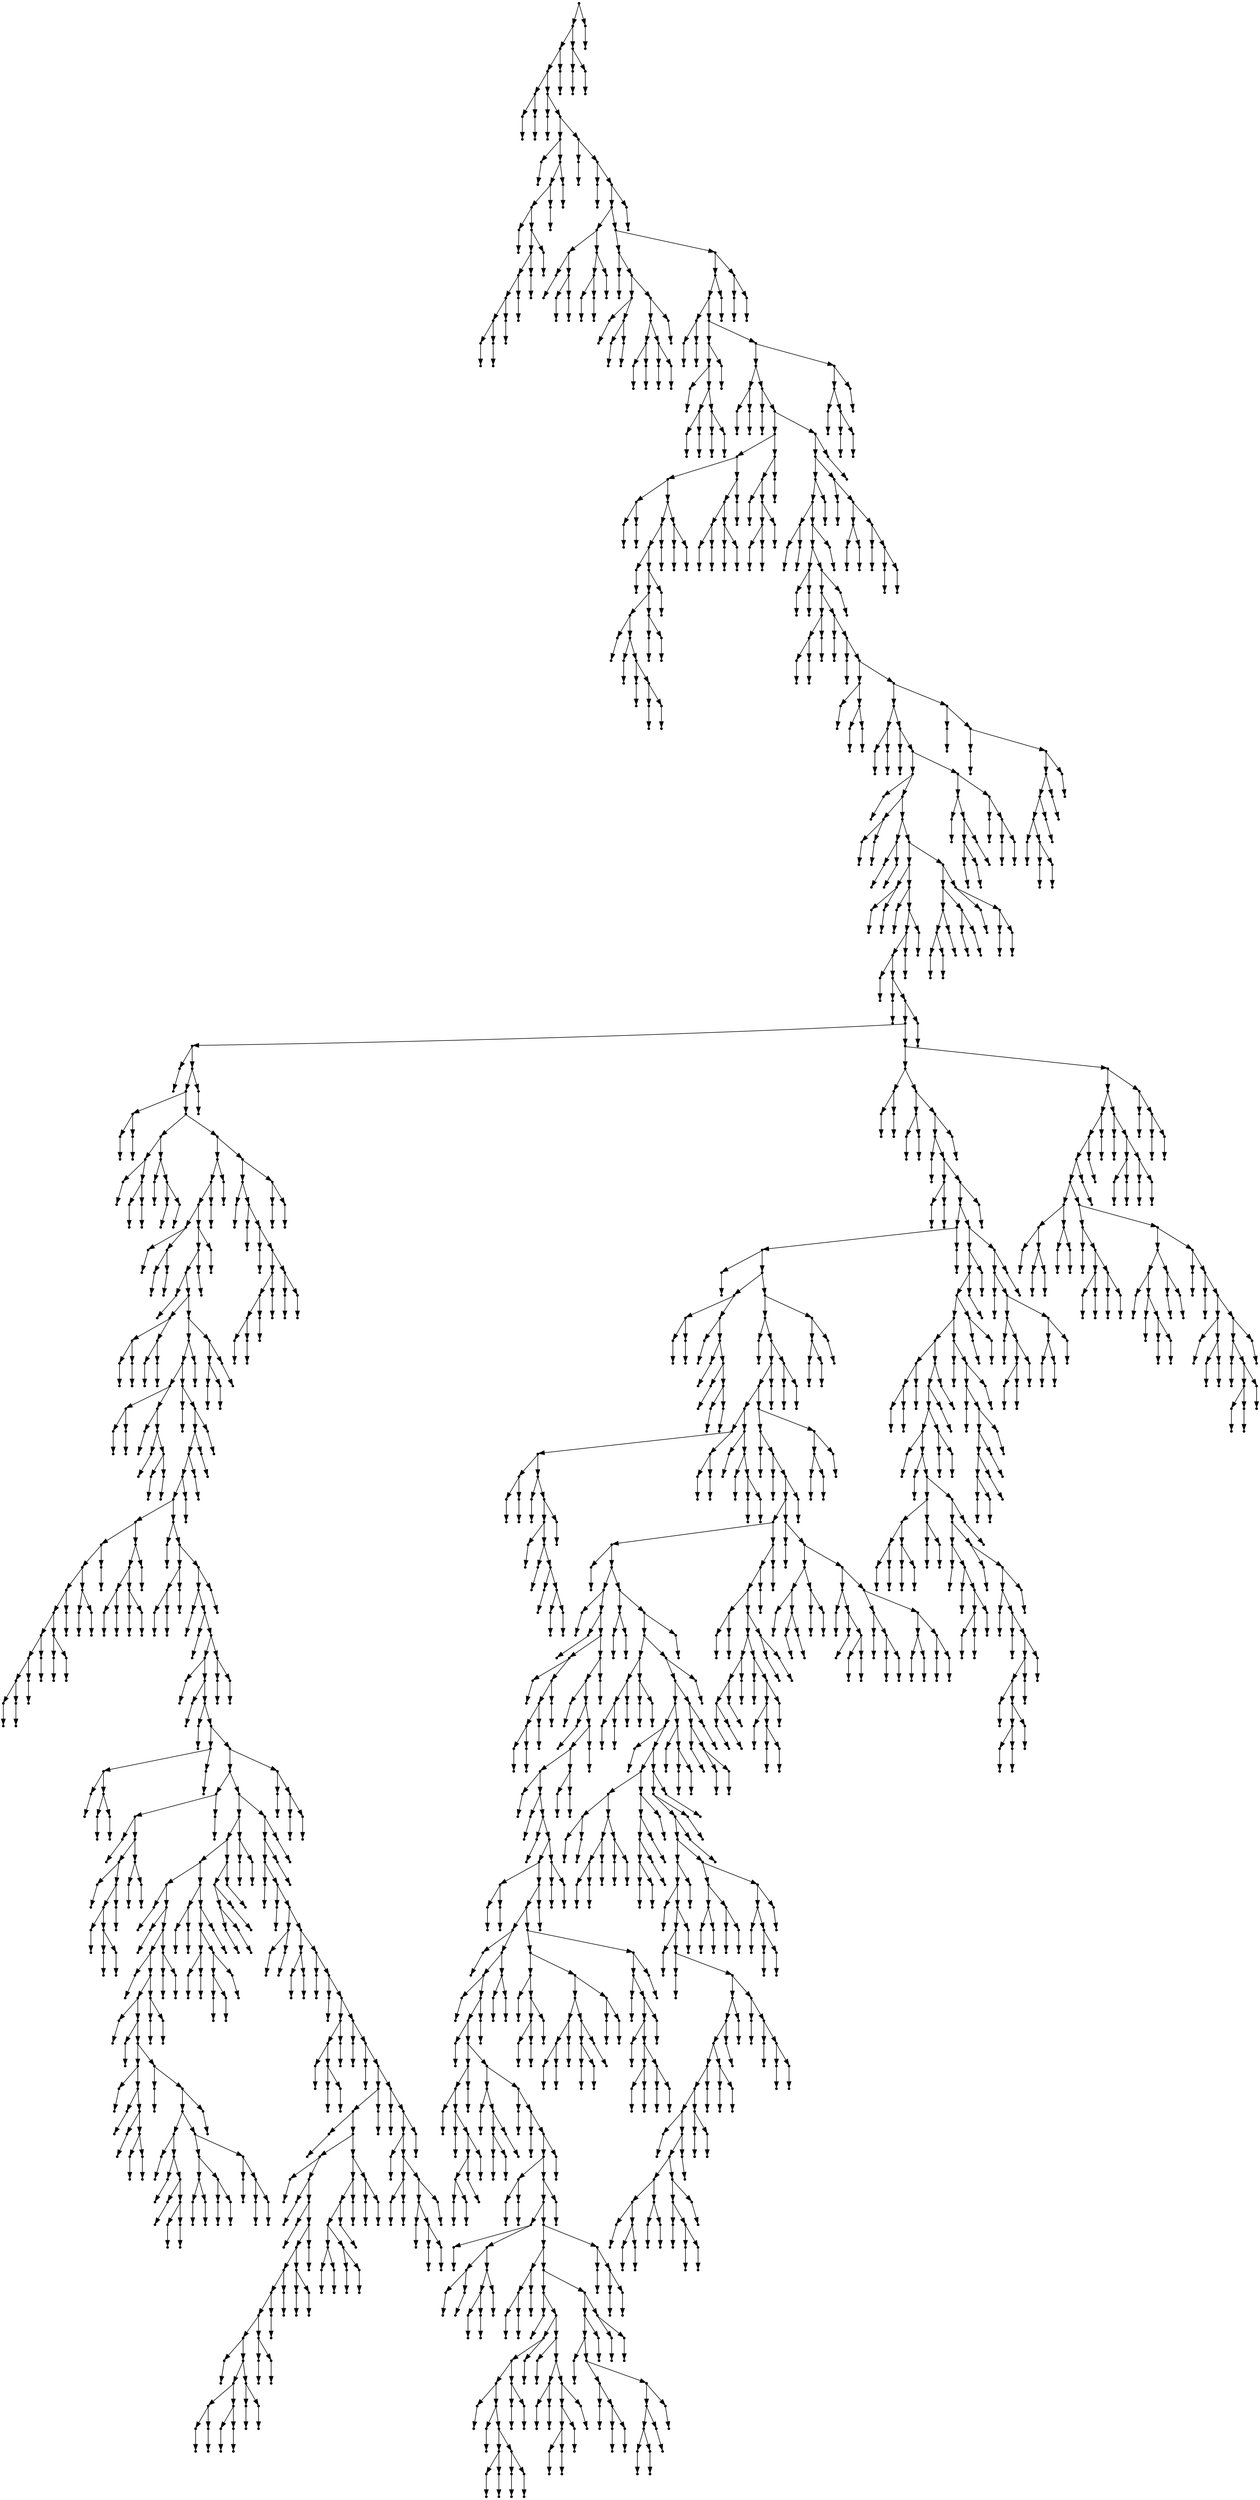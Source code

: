 digraph {
  1984 [shape=point];
  1981 [shape=point];
  1975 [shape=point];
  1972 [shape=point];
  4 [shape=point];
  1 [shape=point];
  0 [shape=point];
  3 [shape=point];
  2 [shape=point];
  1971 [shape=point];
  6 [shape=point];
  5 [shape=point];
  1970 [shape=point];
  35 [shape=point];
  8 [shape=point];
  7 [shape=point];
  34 [shape=point];
  31 [shape=point];
  28 [shape=point];
  10 [shape=point];
  9 [shape=point];
  27 [shape=point];
  24 [shape=point];
  21 [shape=point];
  18 [shape=point];
  15 [shape=point];
  12 [shape=point];
  11 [shape=point];
  14 [shape=point];
  13 [shape=point];
  17 [shape=point];
  16 [shape=point];
  20 [shape=point];
  19 [shape=point];
  23 [shape=point];
  22 [shape=point];
  26 [shape=point];
  25 [shape=point];
  30 [shape=point];
  29 [shape=point];
  33 [shape=point];
  32 [shape=point];
  1969 [shape=point];
  37 [shape=point];
  36 [shape=point];
  1968 [shape=point];
  39 [shape=point];
  38 [shape=point];
  1967 [shape=point];
  1964 [shape=point];
  56 [shape=point];
  47 [shape=point];
  41 [shape=point];
  40 [shape=point];
  46 [shape=point];
  43 [shape=point];
  42 [shape=point];
  45 [shape=point];
  44 [shape=point];
  55 [shape=point];
  52 [shape=point];
  49 [shape=point];
  48 [shape=point];
  51 [shape=point];
  50 [shape=point];
  54 [shape=point];
  53 [shape=point];
  1963 [shape=point];
  82 [shape=point];
  58 [shape=point];
  57 [shape=point];
  81 [shape=point];
  66 [shape=point];
  60 [shape=point];
  59 [shape=point];
  65 [shape=point];
  62 [shape=point];
  61 [shape=point];
  64 [shape=point];
  63 [shape=point];
  80 [shape=point];
  77 [shape=point];
  71 [shape=point];
  68 [shape=point];
  67 [shape=point];
  70 [shape=point];
  69 [shape=point];
  76 [shape=point];
  73 [shape=point];
  72 [shape=point];
  75 [shape=point];
  74 [shape=point];
  79 [shape=point];
  78 [shape=point];
  1962 [shape=point];
  1956 [shape=point];
  1953 [shape=point];
  87 [shape=point];
  84 [shape=point];
  83 [shape=point];
  86 [shape=point];
  85 [shape=point];
  1952 [shape=point];
  104 [shape=point];
  101 [shape=point];
  89 [shape=point];
  88 [shape=point];
  100 [shape=point];
  94 [shape=point];
  91 [shape=point];
  90 [shape=point];
  93 [shape=point];
  92 [shape=point];
  99 [shape=point];
  96 [shape=point];
  95 [shape=point];
  98 [shape=point];
  97 [shape=point];
  103 [shape=point];
  102 [shape=point];
  1951 [shape=point];
  1939 [shape=point];
  109 [shape=point];
  106 [shape=point];
  105 [shape=point];
  108 [shape=point];
  107 [shape=point];
  1938 [shape=point];
  111 [shape=point];
  110 [shape=point];
  1937 [shape=point];
  182 [shape=point];
  167 [shape=point];
  152 [shape=point];
  116 [shape=point];
  113 [shape=point];
  112 [shape=point];
  115 [shape=point];
  114 [shape=point];
  151 [shape=point];
  145 [shape=point];
  142 [shape=point];
  118 [shape=point];
  117 [shape=point];
  141 [shape=point];
  138 [shape=point];
  132 [shape=point];
  120 [shape=point];
  119 [shape=point];
  131 [shape=point];
  122 [shape=point];
  121 [shape=point];
  130 [shape=point];
  124 [shape=point];
  123 [shape=point];
  129 [shape=point];
  126 [shape=point];
  125 [shape=point];
  128 [shape=point];
  127 [shape=point];
  137 [shape=point];
  134 [shape=point];
  133 [shape=point];
  136 [shape=point];
  135 [shape=point];
  140 [shape=point];
  139 [shape=point];
  144 [shape=point];
  143 [shape=point];
  150 [shape=point];
  147 [shape=point];
  146 [shape=point];
  149 [shape=point];
  148 [shape=point];
  166 [shape=point];
  163 [shape=point];
  157 [shape=point];
  154 [shape=point];
  153 [shape=point];
  156 [shape=point];
  155 [shape=point];
  162 [shape=point];
  159 [shape=point];
  158 [shape=point];
  161 [shape=point];
  160 [shape=point];
  165 [shape=point];
  164 [shape=point];
  181 [shape=point];
  178 [shape=point];
  169 [shape=point];
  168 [shape=point];
  177 [shape=point];
  174 [shape=point];
  171 [shape=point];
  170 [shape=point];
  173 [shape=point];
  172 [shape=point];
  176 [shape=point];
  175 [shape=point];
  180 [shape=point];
  179 [shape=point];
  1936 [shape=point];
  1933 [shape=point];
  1915 [shape=point];
  1912 [shape=point];
  187 [shape=point];
  184 [shape=point];
  183 [shape=point];
  186 [shape=point];
  185 [shape=point];
  1911 [shape=point];
  1908 [shape=point];
  192 [shape=point];
  189 [shape=point];
  188 [shape=point];
  191 [shape=point];
  190 [shape=point];
  1907 [shape=point];
  1904 [shape=point];
  200 [shape=point];
  197 [shape=point];
  194 [shape=point];
  193 [shape=point];
  196 [shape=point];
  195 [shape=point];
  199 [shape=point];
  198 [shape=point];
  1903 [shape=point];
  202 [shape=point];
  201 [shape=point];
  1902 [shape=point];
  204 [shape=point];
  203 [shape=point];
  1901 [shape=point];
  212 [shape=point];
  206 [shape=point];
  205 [shape=point];
  211 [shape=point];
  208 [shape=point];
  207 [shape=point];
  210 [shape=point];
  209 [shape=point];
  1900 [shape=point];
  1876 [shape=point];
  217 [shape=point];
  214 [shape=point];
  213 [shape=point];
  216 [shape=point];
  215 [shape=point];
  1875 [shape=point];
  219 [shape=point];
  218 [shape=point];
  1874 [shape=point];
  1853 [shape=point];
  221 [shape=point];
  220 [shape=point];
  1852 [shape=point];
  226 [shape=point];
  223 [shape=point];
  222 [shape=point];
  225 [shape=point];
  224 [shape=point];
  1851 [shape=point];
  231 [shape=point];
  228 [shape=point];
  227 [shape=point];
  230 [shape=point];
  229 [shape=point];
  1850 [shape=point];
  1826 [shape=point];
  236 [shape=point];
  233 [shape=point];
  232 [shape=point];
  235 [shape=point];
  234 [shape=point];
  1825 [shape=point];
  238 [shape=point];
  237 [shape=point];
  1824 [shape=point];
  1821 [shape=point];
  1818 [shape=point];
  240 [shape=point];
  239 [shape=point];
  1817 [shape=point];
  242 [shape=point];
  241 [shape=point];
  1816 [shape=point];
  1813 [shape=point];
  796 [shape=point];
  244 [shape=point];
  243 [shape=point];
  795 [shape=point];
  792 [shape=point];
  249 [shape=point];
  246 [shape=point];
  245 [shape=point];
  248 [shape=point];
  247 [shape=point];
  791 [shape=point];
  266 [shape=point];
  257 [shape=point];
  251 [shape=point];
  250 [shape=point];
  256 [shape=point];
  253 [shape=point];
  252 [shape=point];
  255 [shape=point];
  254 [shape=point];
  265 [shape=point];
  259 [shape=point];
  258 [shape=point];
  264 [shape=point];
  261 [shape=point];
  260 [shape=point];
  263 [shape=point];
  262 [shape=point];
  790 [shape=point];
  757 [shape=point];
  754 [shape=point];
  751 [shape=point];
  274 [shape=point];
  268 [shape=point];
  267 [shape=point];
  273 [shape=point];
  270 [shape=point];
  269 [shape=point];
  272 [shape=point];
  271 [shape=point];
  750 [shape=point];
  747 [shape=point];
  744 [shape=point];
  276 [shape=point];
  275 [shape=point];
  743 [shape=point];
  287 [shape=point];
  281 [shape=point];
  278 [shape=point];
  277 [shape=point];
  280 [shape=point];
  279 [shape=point];
  286 [shape=point];
  283 [shape=point];
  282 [shape=point];
  285 [shape=point];
  284 [shape=point];
  742 [shape=point];
  733 [shape=point];
  730 [shape=point];
  304 [shape=point];
  292 [shape=point];
  289 [shape=point];
  288 [shape=point];
  291 [shape=point];
  290 [shape=point];
  303 [shape=point];
  294 [shape=point];
  293 [shape=point];
  302 [shape=point];
  296 [shape=point];
  295 [shape=point];
  301 [shape=point];
  298 [shape=point];
  297 [shape=point];
  300 [shape=point];
  299 [shape=point];
  729 [shape=point];
  306 [shape=point];
  305 [shape=point];
  728 [shape=point];
  725 [shape=point];
  722 [shape=point];
  719 [shape=point];
  716 [shape=point];
  350 [shape=point];
  335 [shape=point];
  332 [shape=point];
  326 [shape=point];
  323 [shape=point];
  317 [shape=point];
  314 [shape=point];
  311 [shape=point];
  308 [shape=point];
  307 [shape=point];
  310 [shape=point];
  309 [shape=point];
  313 [shape=point];
  312 [shape=point];
  316 [shape=point];
  315 [shape=point];
  322 [shape=point];
  319 [shape=point];
  318 [shape=point];
  321 [shape=point];
  320 [shape=point];
  325 [shape=point];
  324 [shape=point];
  331 [shape=point];
  328 [shape=point];
  327 [shape=point];
  330 [shape=point];
  329 [shape=point];
  334 [shape=point];
  333 [shape=point];
  349 [shape=point];
  346 [shape=point];
  340 [shape=point];
  337 [shape=point];
  336 [shape=point];
  339 [shape=point];
  338 [shape=point];
  345 [shape=point];
  342 [shape=point];
  341 [shape=point];
  344 [shape=point];
  343 [shape=point];
  348 [shape=point];
  347 [shape=point];
  715 [shape=point];
  352 [shape=point];
  351 [shape=point];
  714 [shape=point];
  360 [shape=point];
  357 [shape=point];
  354 [shape=point];
  353 [shape=point];
  356 [shape=point];
  355 [shape=point];
  359 [shape=point];
  358 [shape=point];
  713 [shape=point];
  710 [shape=point];
  362 [shape=point];
  361 [shape=point];
  709 [shape=point];
  364 [shape=point];
  363 [shape=point];
  708 [shape=point];
  702 [shape=point];
  366 [shape=point];
  365 [shape=point];
  701 [shape=point];
  368 [shape=point];
  367 [shape=point];
  700 [shape=point];
  370 [shape=point];
  369 [shape=point];
  699 [shape=point];
  381 [shape=point];
  378 [shape=point];
  372 [shape=point];
  371 [shape=point];
  377 [shape=point];
  374 [shape=point];
  373 [shape=point];
  376 [shape=point];
  375 [shape=point];
  380 [shape=point];
  379 [shape=point];
  698 [shape=point];
  689 [shape=point];
  407 [shape=point];
  404 [shape=point];
  383 [shape=point];
  382 [shape=point];
  403 [shape=point];
  397 [shape=point];
  385 [shape=point];
  384 [shape=point];
  396 [shape=point];
  393 [shape=point];
  387 [shape=point];
  386 [shape=point];
  392 [shape=point];
  389 [shape=point];
  388 [shape=point];
  391 [shape=point];
  390 [shape=point];
  395 [shape=point];
  394 [shape=point];
  402 [shape=point];
  399 [shape=point];
  398 [shape=point];
  401 [shape=point];
  400 [shape=point];
  406 [shape=point];
  405 [shape=point];
  688 [shape=point];
  532 [shape=point];
  526 [shape=point];
  514 [shape=point];
  490 [shape=point];
  409 [shape=point];
  408 [shape=point];
  489 [shape=point];
  411 [shape=point];
  410 [shape=point];
  488 [shape=point];
  482 [shape=point];
  413 [shape=point];
  412 [shape=point];
  481 [shape=point];
  475 [shape=point];
  415 [shape=point];
  414 [shape=point];
  474 [shape=point];
  417 [shape=point];
  416 [shape=point];
  473 [shape=point];
  431 [shape=point];
  419 [shape=point];
  418 [shape=point];
  430 [shape=point];
  421 [shape=point];
  420 [shape=point];
  429 [shape=point];
  423 [shape=point];
  422 [shape=point];
  428 [shape=point];
  425 [shape=point];
  424 [shape=point];
  427 [shape=point];
  426 [shape=point];
  472 [shape=point];
  433 [shape=point];
  432 [shape=point];
  471 [shape=point];
  468 [shape=point];
  447 [shape=point];
  435 [shape=point];
  434 [shape=point];
  446 [shape=point];
  437 [shape=point];
  436 [shape=point];
  445 [shape=point];
  439 [shape=point];
  438 [shape=point];
  444 [shape=point];
  441 [shape=point];
  440 [shape=point];
  443 [shape=point];
  442 [shape=point];
  467 [shape=point];
  458 [shape=point];
  452 [shape=point];
  449 [shape=point];
  448 [shape=point];
  451 [shape=point];
  450 [shape=point];
  457 [shape=point];
  454 [shape=point];
  453 [shape=point];
  456 [shape=point];
  455 [shape=point];
  466 [shape=point];
  460 [shape=point];
  459 [shape=point];
  465 [shape=point];
  462 [shape=point];
  461 [shape=point];
  464 [shape=point];
  463 [shape=point];
  470 [shape=point];
  469 [shape=point];
  480 [shape=point];
  477 [shape=point];
  476 [shape=point];
  479 [shape=point];
  478 [shape=point];
  487 [shape=point];
  484 [shape=point];
  483 [shape=point];
  486 [shape=point];
  485 [shape=point];
  513 [shape=point];
  495 [shape=point];
  492 [shape=point];
  491 [shape=point];
  494 [shape=point];
  493 [shape=point];
  512 [shape=point];
  509 [shape=point];
  500 [shape=point];
  497 [shape=point];
  496 [shape=point];
  499 [shape=point];
  498 [shape=point];
  508 [shape=point];
  505 [shape=point];
  502 [shape=point];
  501 [shape=point];
  504 [shape=point];
  503 [shape=point];
  507 [shape=point];
  506 [shape=point];
  511 [shape=point];
  510 [shape=point];
  525 [shape=point];
  522 [shape=point];
  519 [shape=point];
  516 [shape=point];
  515 [shape=point];
  518 [shape=point];
  517 [shape=point];
  521 [shape=point];
  520 [shape=point];
  524 [shape=point];
  523 [shape=point];
  531 [shape=point];
  528 [shape=point];
  527 [shape=point];
  530 [shape=point];
  529 [shape=point];
  687 [shape=point];
  684 [shape=point];
  681 [shape=point];
  534 [shape=point];
  533 [shape=point];
  680 [shape=point];
  536 [shape=point];
  535 [shape=point];
  679 [shape=point];
  541 [shape=point];
  538 [shape=point];
  537 [shape=point];
  540 [shape=point];
  539 [shape=point];
  678 [shape=point];
  546 [shape=point];
  543 [shape=point];
  542 [shape=point];
  545 [shape=point];
  544 [shape=point];
  677 [shape=point];
  548 [shape=point];
  547 [shape=point];
  676 [shape=point];
  550 [shape=point];
  549 [shape=point];
  675 [shape=point];
  561 [shape=point];
  558 [shape=point];
  552 [shape=point];
  551 [shape=point];
  557 [shape=point];
  554 [shape=point];
  553 [shape=point];
  556 [shape=point];
  555 [shape=point];
  560 [shape=point];
  559 [shape=point];
  674 [shape=point];
  563 [shape=point];
  562 [shape=point];
  673 [shape=point];
  565 [shape=point];
  564 [shape=point];
  672 [shape=point];
  645 [shape=point];
  642 [shape=point];
  567 [shape=point];
  566 [shape=point];
  641 [shape=point];
  617 [shape=point];
  569 [shape=point];
  568 [shape=point];
  616 [shape=point];
  571 [shape=point];
  570 [shape=point];
  615 [shape=point];
  573 [shape=point];
  572 [shape=point];
  614 [shape=point];
  611 [shape=point];
  605 [shape=point];
  602 [shape=point];
  599 [shape=point];
  593 [shape=point];
  575 [shape=point];
  574 [shape=point];
  592 [shape=point];
  586 [shape=point];
  580 [shape=point];
  577 [shape=point];
  576 [shape=point];
  579 [shape=point];
  578 [shape=point];
  585 [shape=point];
  582 [shape=point];
  581 [shape=point];
  584 [shape=point];
  583 [shape=point];
  591 [shape=point];
  588 [shape=point];
  587 [shape=point];
  590 [shape=point];
  589 [shape=point];
  598 [shape=point];
  595 [shape=point];
  594 [shape=point];
  597 [shape=point];
  596 [shape=point];
  601 [shape=point];
  600 [shape=point];
  604 [shape=point];
  603 [shape=point];
  610 [shape=point];
  607 [shape=point];
  606 [shape=point];
  609 [shape=point];
  608 [shape=point];
  613 [shape=point];
  612 [shape=point];
  640 [shape=point];
  634 [shape=point];
  631 [shape=point];
  628 [shape=point];
  622 [shape=point];
  619 [shape=point];
  618 [shape=point];
  621 [shape=point];
  620 [shape=point];
  627 [shape=point];
  624 [shape=point];
  623 [shape=point];
  626 [shape=point];
  625 [shape=point];
  630 [shape=point];
  629 [shape=point];
  633 [shape=point];
  632 [shape=point];
  639 [shape=point];
  636 [shape=point];
  635 [shape=point];
  638 [shape=point];
  637 [shape=point];
  644 [shape=point];
  643 [shape=point];
  671 [shape=point];
  647 [shape=point];
  646 [shape=point];
  670 [shape=point];
  667 [shape=point];
  649 [shape=point];
  648 [shape=point];
  666 [shape=point];
  654 [shape=point];
  651 [shape=point];
  650 [shape=point];
  653 [shape=point];
  652 [shape=point];
  665 [shape=point];
  662 [shape=point];
  656 [shape=point];
  655 [shape=point];
  661 [shape=point];
  658 [shape=point];
  657 [shape=point];
  660 [shape=point];
  659 [shape=point];
  664 [shape=point];
  663 [shape=point];
  669 [shape=point];
  668 [shape=point];
  683 [shape=point];
  682 [shape=point];
  686 [shape=point];
  685 [shape=point];
  697 [shape=point];
  691 [shape=point];
  690 [shape=point];
  696 [shape=point];
  693 [shape=point];
  692 [shape=point];
  695 [shape=point];
  694 [shape=point];
  707 [shape=point];
  704 [shape=point];
  703 [shape=point];
  706 [shape=point];
  705 [shape=point];
  712 [shape=point];
  711 [shape=point];
  718 [shape=point];
  717 [shape=point];
  721 [shape=point];
  720 [shape=point];
  724 [shape=point];
  723 [shape=point];
  727 [shape=point];
  726 [shape=point];
  732 [shape=point];
  731 [shape=point];
  741 [shape=point];
  738 [shape=point];
  735 [shape=point];
  734 [shape=point];
  737 [shape=point];
  736 [shape=point];
  740 [shape=point];
  739 [shape=point];
  746 [shape=point];
  745 [shape=point];
  749 [shape=point];
  748 [shape=point];
  753 [shape=point];
  752 [shape=point];
  756 [shape=point];
  755 [shape=point];
  789 [shape=point];
  783 [shape=point];
  759 [shape=point];
  758 [shape=point];
  782 [shape=point];
  761 [shape=point];
  760 [shape=point];
  781 [shape=point];
  763 [shape=point];
  762 [shape=point];
  780 [shape=point];
  774 [shape=point];
  771 [shape=point];
  768 [shape=point];
  765 [shape=point];
  764 [shape=point];
  767 [shape=point];
  766 [shape=point];
  770 [shape=point];
  769 [shape=point];
  773 [shape=point];
  772 [shape=point];
  779 [shape=point];
  776 [shape=point];
  775 [shape=point];
  778 [shape=point];
  777 [shape=point];
  788 [shape=point];
  785 [shape=point];
  784 [shape=point];
  787 [shape=point];
  786 [shape=point];
  794 [shape=point];
  793 [shape=point];
  1812 [shape=point];
  1701 [shape=point];
  801 [shape=point];
  798 [shape=point];
  797 [shape=point];
  800 [shape=point];
  799 [shape=point];
  1700 [shape=point];
  806 [shape=point];
  803 [shape=point];
  802 [shape=point];
  805 [shape=point];
  804 [shape=point];
  1699 [shape=point];
  1696 [shape=point];
  808 [shape=point];
  807 [shape=point];
  1695 [shape=point];
  813 [shape=point];
  810 [shape=point];
  809 [shape=point];
  812 [shape=point];
  811 [shape=point];
  1694 [shape=point];
  1691 [shape=point];
  1535 [shape=point];
  1532 [shape=point];
  815 [shape=point];
  814 [shape=point];
  1531 [shape=point];
  835 [shape=point];
  820 [shape=point];
  817 [shape=point];
  816 [shape=point];
  819 [shape=point];
  818 [shape=point];
  834 [shape=point];
  822 [shape=point];
  821 [shape=point];
  833 [shape=point];
  824 [shape=point];
  823 [shape=point];
  832 [shape=point];
  826 [shape=point];
  825 [shape=point];
  831 [shape=point];
  828 [shape=point];
  827 [shape=point];
  830 [shape=point];
  829 [shape=point];
  1530 [shape=point];
  1521 [shape=point];
  837 [shape=point];
  836 [shape=point];
  1520 [shape=point];
  1514 [shape=point];
  1511 [shape=point];
  881 [shape=point];
  869 [shape=point];
  863 [shape=point];
  842 [shape=point];
  839 [shape=point];
  838 [shape=point];
  841 [shape=point];
  840 [shape=point];
  862 [shape=point];
  844 [shape=point];
  843 [shape=point];
  861 [shape=point];
  858 [shape=point];
  846 [shape=point];
  845 [shape=point];
  857 [shape=point];
  848 [shape=point];
  847 [shape=point];
  856 [shape=point];
  850 [shape=point];
  849 [shape=point];
  855 [shape=point];
  852 [shape=point];
  851 [shape=point];
  854 [shape=point];
  853 [shape=point];
  860 [shape=point];
  859 [shape=point];
  868 [shape=point];
  865 [shape=point];
  864 [shape=point];
  867 [shape=point];
  866 [shape=point];
  880 [shape=point];
  871 [shape=point];
  870 [shape=point];
  879 [shape=point];
  873 [shape=point];
  872 [shape=point];
  878 [shape=point];
  875 [shape=point];
  874 [shape=point];
  877 [shape=point];
  876 [shape=point];
  1510 [shape=point];
  1501 [shape=point];
  883 [shape=point];
  882 [shape=point];
  1500 [shape=point];
  885 [shape=point];
  884 [shape=point];
  1499 [shape=point];
  1496 [shape=point];
  1445 [shape=point];
  1400 [shape=point];
  887 [shape=point];
  886 [shape=point];
  1399 [shape=point];
  1198 [shape=point];
  889 [shape=point];
  888 [shape=point];
  1197 [shape=point];
  891 [shape=point];
  890 [shape=point];
  1196 [shape=point];
  905 [shape=point];
  893 [shape=point];
  892 [shape=point];
  904 [shape=point];
  901 [shape=point];
  898 [shape=point];
  895 [shape=point];
  894 [shape=point];
  897 [shape=point];
  896 [shape=point];
  900 [shape=point];
  899 [shape=point];
  903 [shape=point];
  902 [shape=point];
  1195 [shape=point];
  1192 [shape=point];
  907 [shape=point];
  906 [shape=point];
  1191 [shape=point];
  909 [shape=point];
  908 [shape=point];
  1190 [shape=point];
  1187 [shape=point];
  1181 [shape=point];
  911 [shape=point];
  910 [shape=point];
  1180 [shape=point];
  913 [shape=point];
  912 [shape=point];
  1179 [shape=point];
  915 [shape=point];
  914 [shape=point];
  1178 [shape=point];
  1172 [shape=point];
  920 [shape=point];
  917 [shape=point];
  916 [shape=point];
  919 [shape=point];
  918 [shape=point];
  1171 [shape=point];
  1168 [shape=point];
  1108 [shape=point];
  922 [shape=point];
  921 [shape=point];
  1107 [shape=point];
  1101 [shape=point];
  924 [shape=point];
  923 [shape=point];
  1100 [shape=point];
  1097 [shape=point];
  926 [shape=point];
  925 [shape=point];
  1096 [shape=point];
  946 [shape=point];
  943 [shape=point];
  928 [shape=point];
  927 [shape=point];
  942 [shape=point];
  930 [shape=point];
  929 [shape=point];
  941 [shape=point];
  938 [shape=point];
  935 [shape=point];
  932 [shape=point];
  931 [shape=point];
  934 [shape=point];
  933 [shape=point];
  937 [shape=point];
  936 [shape=point];
  940 [shape=point];
  939 [shape=point];
  945 [shape=point];
  944 [shape=point];
  1095 [shape=point];
  957 [shape=point];
  948 [shape=point];
  947 [shape=point];
  956 [shape=point];
  953 [shape=point];
  950 [shape=point];
  949 [shape=point];
  952 [shape=point];
  951 [shape=point];
  955 [shape=point];
  954 [shape=point];
  1094 [shape=point];
  959 [shape=point];
  958 [shape=point];
  1093 [shape=point];
  961 [shape=point];
  960 [shape=point];
  1092 [shape=point];
  1089 [shape=point];
  966 [shape=point];
  963 [shape=point];
  962 [shape=point];
  965 [shape=point];
  964 [shape=point];
  1088 [shape=point];
  1085 [shape=point];
  983 [shape=point];
  968 [shape=point];
  967 [shape=point];
  982 [shape=point];
  973 [shape=point];
  970 [shape=point];
  969 [shape=point];
  972 [shape=point];
  971 [shape=point];
  981 [shape=point];
  978 [shape=point];
  975 [shape=point];
  974 [shape=point];
  977 [shape=point];
  976 [shape=point];
  980 [shape=point];
  979 [shape=point];
  1084 [shape=point];
  1075 [shape=point];
  991 [shape=point];
  988 [shape=point];
  985 [shape=point];
  984 [shape=point];
  987 [shape=point];
  986 [shape=point];
  990 [shape=point];
  989 [shape=point];
  1074 [shape=point];
  1041 [shape=point];
  993 [shape=point];
  992 [shape=point];
  1040 [shape=point];
  1019 [shape=point];
  1016 [shape=point];
  1010 [shape=point];
  995 [shape=point];
  994 [shape=point];
  1009 [shape=point];
  997 [shape=point];
  996 [shape=point];
  1008 [shape=point];
  1002 [shape=point];
  999 [shape=point];
  998 [shape=point];
  1001 [shape=point];
  1000 [shape=point];
  1007 [shape=point];
  1004 [shape=point];
  1003 [shape=point];
  1006 [shape=point];
  1005 [shape=point];
  1015 [shape=point];
  1012 [shape=point];
  1011 [shape=point];
  1014 [shape=point];
  1013 [shape=point];
  1018 [shape=point];
  1017 [shape=point];
  1039 [shape=point];
  1021 [shape=point];
  1020 [shape=point];
  1038 [shape=point];
  1026 [shape=point];
  1023 [shape=point];
  1022 [shape=point];
  1025 [shape=point];
  1024 [shape=point];
  1037 [shape=point];
  1034 [shape=point];
  1031 [shape=point];
  1028 [shape=point];
  1027 [shape=point];
  1030 [shape=point];
  1029 [shape=point];
  1033 [shape=point];
  1032 [shape=point];
  1036 [shape=point];
  1035 [shape=point];
  1073 [shape=point];
  1067 [shape=point];
  1064 [shape=point];
  1043 [shape=point];
  1042 [shape=point];
  1063 [shape=point];
  1051 [shape=point];
  1045 [shape=point];
  1044 [shape=point];
  1050 [shape=point];
  1047 [shape=point];
  1046 [shape=point];
  1049 [shape=point];
  1048 [shape=point];
  1062 [shape=point];
  1059 [shape=point];
  1056 [shape=point];
  1053 [shape=point];
  1052 [shape=point];
  1055 [shape=point];
  1054 [shape=point];
  1058 [shape=point];
  1057 [shape=point];
  1061 [shape=point];
  1060 [shape=point];
  1066 [shape=point];
  1065 [shape=point];
  1072 [shape=point];
  1069 [shape=point];
  1068 [shape=point];
  1071 [shape=point];
  1070 [shape=point];
  1083 [shape=point];
  1077 [shape=point];
  1076 [shape=point];
  1082 [shape=point];
  1079 [shape=point];
  1078 [shape=point];
  1081 [shape=point];
  1080 [shape=point];
  1087 [shape=point];
  1086 [shape=point];
  1091 [shape=point];
  1090 [shape=point];
  1099 [shape=point];
  1098 [shape=point];
  1106 [shape=point];
  1103 [shape=point];
  1102 [shape=point];
  1105 [shape=point];
  1104 [shape=point];
  1167 [shape=point];
  1143 [shape=point];
  1119 [shape=point];
  1110 [shape=point];
  1109 [shape=point];
  1118 [shape=point];
  1115 [shape=point];
  1112 [shape=point];
  1111 [shape=point];
  1114 [shape=point];
  1113 [shape=point];
  1117 [shape=point];
  1116 [shape=point];
  1142 [shape=point];
  1136 [shape=point];
  1127 [shape=point];
  1124 [shape=point];
  1121 [shape=point];
  1120 [shape=point];
  1123 [shape=point];
  1122 [shape=point];
  1126 [shape=point];
  1125 [shape=point];
  1135 [shape=point];
  1132 [shape=point];
  1129 [shape=point];
  1128 [shape=point];
  1131 [shape=point];
  1130 [shape=point];
  1134 [shape=point];
  1133 [shape=point];
  1141 [shape=point];
  1138 [shape=point];
  1137 [shape=point];
  1140 [shape=point];
  1139 [shape=point];
  1166 [shape=point];
  1163 [shape=point];
  1145 [shape=point];
  1144 [shape=point];
  1162 [shape=point];
  1159 [shape=point];
  1147 [shape=point];
  1146 [shape=point];
  1158 [shape=point];
  1152 [shape=point];
  1149 [shape=point];
  1148 [shape=point];
  1151 [shape=point];
  1150 [shape=point];
  1157 [shape=point];
  1154 [shape=point];
  1153 [shape=point];
  1156 [shape=point];
  1155 [shape=point];
  1161 [shape=point];
  1160 [shape=point];
  1165 [shape=point];
  1164 [shape=point];
  1170 [shape=point];
  1169 [shape=point];
  1177 [shape=point];
  1174 [shape=point];
  1173 [shape=point];
  1176 [shape=point];
  1175 [shape=point];
  1186 [shape=point];
  1183 [shape=point];
  1182 [shape=point];
  1185 [shape=point];
  1184 [shape=point];
  1189 [shape=point];
  1188 [shape=point];
  1194 [shape=point];
  1193 [shape=point];
  1398 [shape=point];
  1203 [shape=point];
  1200 [shape=point];
  1199 [shape=point];
  1202 [shape=point];
  1201 [shape=point];
  1397 [shape=point];
  1394 [shape=point];
  1217 [shape=point];
  1211 [shape=point];
  1208 [shape=point];
  1205 [shape=point];
  1204 [shape=point];
  1207 [shape=point];
  1206 [shape=point];
  1210 [shape=point];
  1209 [shape=point];
  1216 [shape=point];
  1213 [shape=point];
  1212 [shape=point];
  1215 [shape=point];
  1214 [shape=point];
  1393 [shape=point];
  1390 [shape=point];
  1378 [shape=point];
  1369 [shape=point];
  1219 [shape=point];
  1218 [shape=point];
  1368 [shape=point];
  1254 [shape=point];
  1239 [shape=point];
  1224 [shape=point];
  1221 [shape=point];
  1220 [shape=point];
  1223 [shape=point];
  1222 [shape=point];
  1238 [shape=point];
  1232 [shape=point];
  1229 [shape=point];
  1226 [shape=point];
  1225 [shape=point];
  1228 [shape=point];
  1227 [shape=point];
  1231 [shape=point];
  1230 [shape=point];
  1237 [shape=point];
  1234 [shape=point];
  1233 [shape=point];
  1236 [shape=point];
  1235 [shape=point];
  1253 [shape=point];
  1250 [shape=point];
  1247 [shape=point];
  1244 [shape=point];
  1241 [shape=point];
  1240 [shape=point];
  1243 [shape=point];
  1242 [shape=point];
  1246 [shape=point];
  1245 [shape=point];
  1249 [shape=point];
  1248 [shape=point];
  1252 [shape=point];
  1251 [shape=point];
  1367 [shape=point];
  1364 [shape=point];
  1361 [shape=point];
  1358 [shape=point];
  1334 [shape=point];
  1331 [shape=point];
  1256 [shape=point];
  1255 [shape=point];
  1330 [shape=point];
  1327 [shape=point];
  1258 [shape=point];
  1257 [shape=point];
  1326 [shape=point];
  1260 [shape=point];
  1259 [shape=point];
  1325 [shape=point];
  1313 [shape=point];
  1310 [shape=point];
  1307 [shape=point];
  1301 [shape=point];
  1298 [shape=point];
  1292 [shape=point];
  1262 [shape=point];
  1261 [shape=point];
  1291 [shape=point];
  1288 [shape=point];
  1276 [shape=point];
  1270 [shape=point];
  1264 [shape=point];
  1263 [shape=point];
  1269 [shape=point];
  1266 [shape=point];
  1265 [shape=point];
  1268 [shape=point];
  1267 [shape=point];
  1275 [shape=point];
  1272 [shape=point];
  1271 [shape=point];
  1274 [shape=point];
  1273 [shape=point];
  1287 [shape=point];
  1284 [shape=point];
  1278 [shape=point];
  1277 [shape=point];
  1283 [shape=point];
  1280 [shape=point];
  1279 [shape=point];
  1282 [shape=point];
  1281 [shape=point];
  1286 [shape=point];
  1285 [shape=point];
  1290 [shape=point];
  1289 [shape=point];
  1297 [shape=point];
  1294 [shape=point];
  1293 [shape=point];
  1296 [shape=point];
  1295 [shape=point];
  1300 [shape=point];
  1299 [shape=point];
  1306 [shape=point];
  1303 [shape=point];
  1302 [shape=point];
  1305 [shape=point];
  1304 [shape=point];
  1309 [shape=point];
  1308 [shape=point];
  1312 [shape=point];
  1311 [shape=point];
  1324 [shape=point];
  1315 [shape=point];
  1314 [shape=point];
  1323 [shape=point];
  1317 [shape=point];
  1316 [shape=point];
  1322 [shape=point];
  1319 [shape=point];
  1318 [shape=point];
  1321 [shape=point];
  1320 [shape=point];
  1329 [shape=point];
  1328 [shape=point];
  1333 [shape=point];
  1332 [shape=point];
  1357 [shape=point];
  1345 [shape=point];
  1339 [shape=point];
  1336 [shape=point];
  1335 [shape=point];
  1338 [shape=point];
  1337 [shape=point];
  1344 [shape=point];
  1341 [shape=point];
  1340 [shape=point];
  1343 [shape=point];
  1342 [shape=point];
  1356 [shape=point];
  1353 [shape=point];
  1347 [shape=point];
  1346 [shape=point];
  1352 [shape=point];
  1349 [shape=point];
  1348 [shape=point];
  1351 [shape=point];
  1350 [shape=point];
  1355 [shape=point];
  1354 [shape=point];
  1360 [shape=point];
  1359 [shape=point];
  1363 [shape=point];
  1362 [shape=point];
  1366 [shape=point];
  1365 [shape=point];
  1377 [shape=point];
  1371 [shape=point];
  1370 [shape=point];
  1376 [shape=point];
  1373 [shape=point];
  1372 [shape=point];
  1375 [shape=point];
  1374 [shape=point];
  1389 [shape=point];
  1386 [shape=point];
  1380 [shape=point];
  1379 [shape=point];
  1385 [shape=point];
  1382 [shape=point];
  1381 [shape=point];
  1384 [shape=point];
  1383 [shape=point];
  1388 [shape=point];
  1387 [shape=point];
  1392 [shape=point];
  1391 [shape=point];
  1396 [shape=point];
  1395 [shape=point];
  1444 [shape=point];
  1441 [shape=point];
  1438 [shape=point];
  1405 [shape=point];
  1402 [shape=point];
  1401 [shape=point];
  1404 [shape=point];
  1403 [shape=point];
  1437 [shape=point];
  1431 [shape=point];
  1416 [shape=point];
  1413 [shape=point];
  1410 [shape=point];
  1407 [shape=point];
  1406 [shape=point];
  1409 [shape=point];
  1408 [shape=point];
  1412 [shape=point];
  1411 [shape=point];
  1415 [shape=point];
  1414 [shape=point];
  1430 [shape=point];
  1418 [shape=point];
  1417 [shape=point];
  1429 [shape=point];
  1426 [shape=point];
  1420 [shape=point];
  1419 [shape=point];
  1425 [shape=point];
  1422 [shape=point];
  1421 [shape=point];
  1424 [shape=point];
  1423 [shape=point];
  1428 [shape=point];
  1427 [shape=point];
  1436 [shape=point];
  1433 [shape=point];
  1432 [shape=point];
  1435 [shape=point];
  1434 [shape=point];
  1440 [shape=point];
  1439 [shape=point];
  1443 [shape=point];
  1442 [shape=point];
  1495 [shape=point];
  1447 [shape=point];
  1446 [shape=point];
  1494 [shape=point];
  1461 [shape=point];
  1455 [shape=point];
  1449 [shape=point];
  1448 [shape=point];
  1454 [shape=point];
  1451 [shape=point];
  1450 [shape=point];
  1453 [shape=point];
  1452 [shape=point];
  1460 [shape=point];
  1457 [shape=point];
  1456 [shape=point];
  1459 [shape=point];
  1458 [shape=point];
  1493 [shape=point];
  1472 [shape=point];
  1463 [shape=point];
  1462 [shape=point];
  1471 [shape=point];
  1465 [shape=point];
  1464 [shape=point];
  1470 [shape=point];
  1467 [shape=point];
  1466 [shape=point];
  1469 [shape=point];
  1468 [shape=point];
  1492 [shape=point];
  1480 [shape=point];
  1474 [shape=point];
  1473 [shape=point];
  1479 [shape=point];
  1476 [shape=point];
  1475 [shape=point];
  1478 [shape=point];
  1477 [shape=point];
  1491 [shape=point];
  1485 [shape=point];
  1482 [shape=point];
  1481 [shape=point];
  1484 [shape=point];
  1483 [shape=point];
  1490 [shape=point];
  1487 [shape=point];
  1486 [shape=point];
  1489 [shape=point];
  1488 [shape=point];
  1498 [shape=point];
  1497 [shape=point];
  1509 [shape=point];
  1506 [shape=point];
  1503 [shape=point];
  1502 [shape=point];
  1505 [shape=point];
  1504 [shape=point];
  1508 [shape=point];
  1507 [shape=point];
  1513 [shape=point];
  1512 [shape=point];
  1519 [shape=point];
  1516 [shape=point];
  1515 [shape=point];
  1518 [shape=point];
  1517 [shape=point];
  1529 [shape=point];
  1526 [shape=point];
  1523 [shape=point];
  1522 [shape=point];
  1525 [shape=point];
  1524 [shape=point];
  1528 [shape=point];
  1527 [shape=point];
  1534 [shape=point];
  1533 [shape=point];
  1690 [shape=point];
  1663 [shape=point];
  1660 [shape=point];
  1657 [shape=point];
  1651 [shape=point];
  1627 [shape=point];
  1543 [shape=point];
  1540 [shape=point];
  1537 [shape=point];
  1536 [shape=point];
  1539 [shape=point];
  1538 [shape=point];
  1542 [shape=point];
  1541 [shape=point];
  1626 [shape=point];
  1623 [shape=point];
  1620 [shape=point];
  1614 [shape=point];
  1545 [shape=point];
  1544 [shape=point];
  1613 [shape=point];
  1547 [shape=point];
  1546 [shape=point];
  1612 [shape=point];
  1564 [shape=point];
  1558 [shape=point];
  1552 [shape=point];
  1549 [shape=point];
  1548 [shape=point];
  1551 [shape=point];
  1550 [shape=point];
  1557 [shape=point];
  1554 [shape=point];
  1553 [shape=point];
  1556 [shape=point];
  1555 [shape=point];
  1563 [shape=point];
  1560 [shape=point];
  1559 [shape=point];
  1562 [shape=point];
  1561 [shape=point];
  1611 [shape=point];
  1608 [shape=point];
  1578 [shape=point];
  1566 [shape=point];
  1565 [shape=point];
  1577 [shape=point];
  1568 [shape=point];
  1567 [shape=point];
  1576 [shape=point];
  1573 [shape=point];
  1570 [shape=point];
  1569 [shape=point];
  1572 [shape=point];
  1571 [shape=point];
  1575 [shape=point];
  1574 [shape=point];
  1607 [shape=point];
  1580 [shape=point];
  1579 [shape=point];
  1606 [shape=point];
  1603 [shape=point];
  1582 [shape=point];
  1581 [shape=point];
  1602 [shape=point];
  1584 [shape=point];
  1583 [shape=point];
  1601 [shape=point];
  1598 [shape=point];
  1595 [shape=point];
  1586 [shape=point];
  1585 [shape=point];
  1594 [shape=point];
  1591 [shape=point];
  1588 [shape=point];
  1587 [shape=point];
  1590 [shape=point];
  1589 [shape=point];
  1593 [shape=point];
  1592 [shape=point];
  1597 [shape=point];
  1596 [shape=point];
  1600 [shape=point];
  1599 [shape=point];
  1605 [shape=point];
  1604 [shape=point];
  1610 [shape=point];
  1609 [shape=point];
  1619 [shape=point];
  1616 [shape=point];
  1615 [shape=point];
  1618 [shape=point];
  1617 [shape=point];
  1622 [shape=point];
  1621 [shape=point];
  1625 [shape=point];
  1624 [shape=point];
  1650 [shape=point];
  1629 [shape=point];
  1628 [shape=point];
  1649 [shape=point];
  1646 [shape=point];
  1631 [shape=point];
  1630 [shape=point];
  1645 [shape=point];
  1642 [shape=point];
  1639 [shape=point];
  1636 [shape=point];
  1633 [shape=point];
  1632 [shape=point];
  1635 [shape=point];
  1634 [shape=point];
  1638 [shape=point];
  1637 [shape=point];
  1641 [shape=point];
  1640 [shape=point];
  1644 [shape=point];
  1643 [shape=point];
  1648 [shape=point];
  1647 [shape=point];
  1656 [shape=point];
  1653 [shape=point];
  1652 [shape=point];
  1655 [shape=point];
  1654 [shape=point];
  1659 [shape=point];
  1658 [shape=point];
  1662 [shape=point];
  1661 [shape=point];
  1689 [shape=point];
  1686 [shape=point];
  1665 [shape=point];
  1664 [shape=point];
  1685 [shape=point];
  1676 [shape=point];
  1667 [shape=point];
  1666 [shape=point];
  1675 [shape=point];
  1672 [shape=point];
  1669 [shape=point];
  1668 [shape=point];
  1671 [shape=point];
  1670 [shape=point];
  1674 [shape=point];
  1673 [shape=point];
  1684 [shape=point];
  1681 [shape=point];
  1678 [shape=point];
  1677 [shape=point];
  1680 [shape=point];
  1679 [shape=point];
  1683 [shape=point];
  1682 [shape=point];
  1688 [shape=point];
  1687 [shape=point];
  1693 [shape=point];
  1692 [shape=point];
  1698 [shape=point];
  1697 [shape=point];
  1811 [shape=point];
  1802 [shape=point];
  1787 [shape=point];
  1784 [shape=point];
  1781 [shape=point];
  1778 [shape=point];
  1715 [shape=point];
  1709 [shape=point];
  1703 [shape=point];
  1702 [shape=point];
  1708 [shape=point];
  1705 [shape=point];
  1704 [shape=point];
  1707 [shape=point];
  1706 [shape=point];
  1714 [shape=point];
  1711 [shape=point];
  1710 [shape=point];
  1713 [shape=point];
  1712 [shape=point];
  1777 [shape=point];
  1729 [shape=point];
  1717 [shape=point];
  1716 [shape=point];
  1728 [shape=point];
  1722 [shape=point];
  1719 [shape=point];
  1718 [shape=point];
  1721 [shape=point];
  1720 [shape=point];
  1727 [shape=point];
  1724 [shape=point];
  1723 [shape=point];
  1726 [shape=point];
  1725 [shape=point];
  1776 [shape=point];
  1746 [shape=point];
  1740 [shape=point];
  1731 [shape=point];
  1730 [shape=point];
  1739 [shape=point];
  1733 [shape=point];
  1732 [shape=point];
  1738 [shape=point];
  1735 [shape=point];
  1734 [shape=point];
  1737 [shape=point];
  1736 [shape=point];
  1745 [shape=point];
  1742 [shape=point];
  1741 [shape=point];
  1744 [shape=point];
  1743 [shape=point];
  1775 [shape=point];
  1748 [shape=point];
  1747 [shape=point];
  1774 [shape=point];
  1750 [shape=point];
  1749 [shape=point];
  1773 [shape=point];
  1758 [shape=point];
  1752 [shape=point];
  1751 [shape=point];
  1757 [shape=point];
  1754 [shape=point];
  1753 [shape=point];
  1756 [shape=point];
  1755 [shape=point];
  1772 [shape=point];
  1769 [shape=point];
  1760 [shape=point];
  1759 [shape=point];
  1768 [shape=point];
  1765 [shape=point];
  1762 [shape=point];
  1761 [shape=point];
  1764 [shape=point];
  1763 [shape=point];
  1767 [shape=point];
  1766 [shape=point];
  1771 [shape=point];
  1770 [shape=point];
  1780 [shape=point];
  1779 [shape=point];
  1783 [shape=point];
  1782 [shape=point];
  1786 [shape=point];
  1785 [shape=point];
  1801 [shape=point];
  1789 [shape=point];
  1788 [shape=point];
  1800 [shape=point];
  1794 [shape=point];
  1791 [shape=point];
  1790 [shape=point];
  1793 [shape=point];
  1792 [shape=point];
  1799 [shape=point];
  1796 [shape=point];
  1795 [shape=point];
  1798 [shape=point];
  1797 [shape=point];
  1810 [shape=point];
  1804 [shape=point];
  1803 [shape=point];
  1809 [shape=point];
  1806 [shape=point];
  1805 [shape=point];
  1808 [shape=point];
  1807 [shape=point];
  1815 [shape=point];
  1814 [shape=point];
  1820 [shape=point];
  1819 [shape=point];
  1823 [shape=point];
  1822 [shape=point];
  1849 [shape=point];
  1840 [shape=point];
  1834 [shape=point];
  1831 [shape=point];
  1828 [shape=point];
  1827 [shape=point];
  1830 [shape=point];
  1829 [shape=point];
  1833 [shape=point];
  1832 [shape=point];
  1839 [shape=point];
  1836 [shape=point];
  1835 [shape=point];
  1838 [shape=point];
  1837 [shape=point];
  1848 [shape=point];
  1842 [shape=point];
  1841 [shape=point];
  1847 [shape=point];
  1844 [shape=point];
  1843 [shape=point];
  1846 [shape=point];
  1845 [shape=point];
  1873 [shape=point];
  1864 [shape=point];
  1855 [shape=point];
  1854 [shape=point];
  1863 [shape=point];
  1860 [shape=point];
  1857 [shape=point];
  1856 [shape=point];
  1859 [shape=point];
  1858 [shape=point];
  1862 [shape=point];
  1861 [shape=point];
  1872 [shape=point];
  1866 [shape=point];
  1865 [shape=point];
  1871 [shape=point];
  1868 [shape=point];
  1867 [shape=point];
  1870 [shape=point];
  1869 [shape=point];
  1899 [shape=point];
  1878 [shape=point];
  1877 [shape=point];
  1898 [shape=point];
  1880 [shape=point];
  1879 [shape=point];
  1897 [shape=point];
  1894 [shape=point];
  1891 [shape=point];
  1888 [shape=point];
  1882 [shape=point];
  1881 [shape=point];
  1887 [shape=point];
  1884 [shape=point];
  1883 [shape=point];
  1886 [shape=point];
  1885 [shape=point];
  1890 [shape=point];
  1889 [shape=point];
  1893 [shape=point];
  1892 [shape=point];
  1896 [shape=point];
  1895 [shape=point];
  1906 [shape=point];
  1905 [shape=point];
  1910 [shape=point];
  1909 [shape=point];
  1914 [shape=point];
  1913 [shape=point];
  1932 [shape=point];
  1917 [shape=point];
  1916 [shape=point];
  1931 [shape=point];
  1922 [shape=point];
  1919 [shape=point];
  1918 [shape=point];
  1921 [shape=point];
  1920 [shape=point];
  1930 [shape=point];
  1924 [shape=point];
  1923 [shape=point];
  1929 [shape=point];
  1926 [shape=point];
  1925 [shape=point];
  1928 [shape=point];
  1927 [shape=point];
  1935 [shape=point];
  1934 [shape=point];
  1950 [shape=point];
  1947 [shape=point];
  1941 [shape=point];
  1940 [shape=point];
  1946 [shape=point];
  1943 [shape=point];
  1942 [shape=point];
  1945 [shape=point];
  1944 [shape=point];
  1949 [shape=point];
  1948 [shape=point];
  1955 [shape=point];
  1954 [shape=point];
  1961 [shape=point];
  1958 [shape=point];
  1957 [shape=point];
  1960 [shape=point];
  1959 [shape=point];
  1966 [shape=point];
  1965 [shape=point];
  1974 [shape=point];
  1973 [shape=point];
  1980 [shape=point];
  1977 [shape=point];
  1976 [shape=point];
  1979 [shape=point];
  1978 [shape=point];
  1983 [shape=point];
  1982 [shape=point];
1984 -> 1981;
1981 -> 1975;
1975 -> 1972;
1972 -> 4;
4 -> 1;
1 -> 0;
4 -> 3;
3 -> 2;
1972 -> 1971;
1971 -> 6;
6 -> 5;
1971 -> 1970;
1970 -> 35;
35 -> 8;
8 -> 7;
35 -> 34;
34 -> 31;
31 -> 28;
28 -> 10;
10 -> 9;
28 -> 27;
27 -> 24;
24 -> 21;
21 -> 18;
18 -> 15;
15 -> 12;
12 -> 11;
15 -> 14;
14 -> 13;
18 -> 17;
17 -> 16;
21 -> 20;
20 -> 19;
24 -> 23;
23 -> 22;
27 -> 26;
26 -> 25;
31 -> 30;
30 -> 29;
34 -> 33;
33 -> 32;
1970 -> 1969;
1969 -> 37;
37 -> 36;
1969 -> 1968;
1968 -> 39;
39 -> 38;
1968 -> 1967;
1967 -> 1964;
1964 -> 56;
56 -> 47;
47 -> 41;
41 -> 40;
47 -> 46;
46 -> 43;
43 -> 42;
46 -> 45;
45 -> 44;
56 -> 55;
55 -> 52;
52 -> 49;
49 -> 48;
52 -> 51;
51 -> 50;
55 -> 54;
54 -> 53;
1964 -> 1963;
1963 -> 82;
82 -> 58;
58 -> 57;
82 -> 81;
81 -> 66;
66 -> 60;
60 -> 59;
66 -> 65;
65 -> 62;
62 -> 61;
65 -> 64;
64 -> 63;
81 -> 80;
80 -> 77;
77 -> 71;
71 -> 68;
68 -> 67;
71 -> 70;
70 -> 69;
77 -> 76;
76 -> 73;
73 -> 72;
76 -> 75;
75 -> 74;
80 -> 79;
79 -> 78;
1963 -> 1962;
1962 -> 1956;
1956 -> 1953;
1953 -> 87;
87 -> 84;
84 -> 83;
87 -> 86;
86 -> 85;
1953 -> 1952;
1952 -> 104;
104 -> 101;
101 -> 89;
89 -> 88;
101 -> 100;
100 -> 94;
94 -> 91;
91 -> 90;
94 -> 93;
93 -> 92;
100 -> 99;
99 -> 96;
96 -> 95;
99 -> 98;
98 -> 97;
104 -> 103;
103 -> 102;
1952 -> 1951;
1951 -> 1939;
1939 -> 109;
109 -> 106;
106 -> 105;
109 -> 108;
108 -> 107;
1939 -> 1938;
1938 -> 111;
111 -> 110;
1938 -> 1937;
1937 -> 182;
182 -> 167;
167 -> 152;
152 -> 116;
116 -> 113;
113 -> 112;
116 -> 115;
115 -> 114;
152 -> 151;
151 -> 145;
145 -> 142;
142 -> 118;
118 -> 117;
142 -> 141;
141 -> 138;
138 -> 132;
132 -> 120;
120 -> 119;
132 -> 131;
131 -> 122;
122 -> 121;
131 -> 130;
130 -> 124;
124 -> 123;
130 -> 129;
129 -> 126;
126 -> 125;
129 -> 128;
128 -> 127;
138 -> 137;
137 -> 134;
134 -> 133;
137 -> 136;
136 -> 135;
141 -> 140;
140 -> 139;
145 -> 144;
144 -> 143;
151 -> 150;
150 -> 147;
147 -> 146;
150 -> 149;
149 -> 148;
167 -> 166;
166 -> 163;
163 -> 157;
157 -> 154;
154 -> 153;
157 -> 156;
156 -> 155;
163 -> 162;
162 -> 159;
159 -> 158;
162 -> 161;
161 -> 160;
166 -> 165;
165 -> 164;
182 -> 181;
181 -> 178;
178 -> 169;
169 -> 168;
178 -> 177;
177 -> 174;
174 -> 171;
171 -> 170;
174 -> 173;
173 -> 172;
177 -> 176;
176 -> 175;
181 -> 180;
180 -> 179;
1937 -> 1936;
1936 -> 1933;
1933 -> 1915;
1915 -> 1912;
1912 -> 187;
187 -> 184;
184 -> 183;
187 -> 186;
186 -> 185;
1912 -> 1911;
1911 -> 1908;
1908 -> 192;
192 -> 189;
189 -> 188;
192 -> 191;
191 -> 190;
1908 -> 1907;
1907 -> 1904;
1904 -> 200;
200 -> 197;
197 -> 194;
194 -> 193;
197 -> 196;
196 -> 195;
200 -> 199;
199 -> 198;
1904 -> 1903;
1903 -> 202;
202 -> 201;
1903 -> 1902;
1902 -> 204;
204 -> 203;
1902 -> 1901;
1901 -> 212;
212 -> 206;
206 -> 205;
212 -> 211;
211 -> 208;
208 -> 207;
211 -> 210;
210 -> 209;
1901 -> 1900;
1900 -> 1876;
1876 -> 217;
217 -> 214;
214 -> 213;
217 -> 216;
216 -> 215;
1876 -> 1875;
1875 -> 219;
219 -> 218;
1875 -> 1874;
1874 -> 1853;
1853 -> 221;
221 -> 220;
1853 -> 1852;
1852 -> 226;
226 -> 223;
223 -> 222;
226 -> 225;
225 -> 224;
1852 -> 1851;
1851 -> 231;
231 -> 228;
228 -> 227;
231 -> 230;
230 -> 229;
1851 -> 1850;
1850 -> 1826;
1826 -> 236;
236 -> 233;
233 -> 232;
236 -> 235;
235 -> 234;
1826 -> 1825;
1825 -> 238;
238 -> 237;
1825 -> 1824;
1824 -> 1821;
1821 -> 1818;
1818 -> 240;
240 -> 239;
1818 -> 1817;
1817 -> 242;
242 -> 241;
1817 -> 1816;
1816 -> 1813;
1813 -> 796;
796 -> 244;
244 -> 243;
796 -> 795;
795 -> 792;
792 -> 249;
249 -> 246;
246 -> 245;
249 -> 248;
248 -> 247;
792 -> 791;
791 -> 266;
266 -> 257;
257 -> 251;
251 -> 250;
257 -> 256;
256 -> 253;
253 -> 252;
256 -> 255;
255 -> 254;
266 -> 265;
265 -> 259;
259 -> 258;
265 -> 264;
264 -> 261;
261 -> 260;
264 -> 263;
263 -> 262;
791 -> 790;
790 -> 757;
757 -> 754;
754 -> 751;
751 -> 274;
274 -> 268;
268 -> 267;
274 -> 273;
273 -> 270;
270 -> 269;
273 -> 272;
272 -> 271;
751 -> 750;
750 -> 747;
747 -> 744;
744 -> 276;
276 -> 275;
744 -> 743;
743 -> 287;
287 -> 281;
281 -> 278;
278 -> 277;
281 -> 280;
280 -> 279;
287 -> 286;
286 -> 283;
283 -> 282;
286 -> 285;
285 -> 284;
743 -> 742;
742 -> 733;
733 -> 730;
730 -> 304;
304 -> 292;
292 -> 289;
289 -> 288;
292 -> 291;
291 -> 290;
304 -> 303;
303 -> 294;
294 -> 293;
303 -> 302;
302 -> 296;
296 -> 295;
302 -> 301;
301 -> 298;
298 -> 297;
301 -> 300;
300 -> 299;
730 -> 729;
729 -> 306;
306 -> 305;
729 -> 728;
728 -> 725;
725 -> 722;
722 -> 719;
719 -> 716;
716 -> 350;
350 -> 335;
335 -> 332;
332 -> 326;
326 -> 323;
323 -> 317;
317 -> 314;
314 -> 311;
311 -> 308;
308 -> 307;
311 -> 310;
310 -> 309;
314 -> 313;
313 -> 312;
317 -> 316;
316 -> 315;
323 -> 322;
322 -> 319;
319 -> 318;
322 -> 321;
321 -> 320;
326 -> 325;
325 -> 324;
332 -> 331;
331 -> 328;
328 -> 327;
331 -> 330;
330 -> 329;
335 -> 334;
334 -> 333;
350 -> 349;
349 -> 346;
346 -> 340;
340 -> 337;
337 -> 336;
340 -> 339;
339 -> 338;
346 -> 345;
345 -> 342;
342 -> 341;
345 -> 344;
344 -> 343;
349 -> 348;
348 -> 347;
716 -> 715;
715 -> 352;
352 -> 351;
715 -> 714;
714 -> 360;
360 -> 357;
357 -> 354;
354 -> 353;
357 -> 356;
356 -> 355;
360 -> 359;
359 -> 358;
714 -> 713;
713 -> 710;
710 -> 362;
362 -> 361;
710 -> 709;
709 -> 364;
364 -> 363;
709 -> 708;
708 -> 702;
702 -> 366;
366 -> 365;
702 -> 701;
701 -> 368;
368 -> 367;
701 -> 700;
700 -> 370;
370 -> 369;
700 -> 699;
699 -> 381;
381 -> 378;
378 -> 372;
372 -> 371;
378 -> 377;
377 -> 374;
374 -> 373;
377 -> 376;
376 -> 375;
381 -> 380;
380 -> 379;
699 -> 698;
698 -> 689;
689 -> 407;
407 -> 404;
404 -> 383;
383 -> 382;
404 -> 403;
403 -> 397;
397 -> 385;
385 -> 384;
397 -> 396;
396 -> 393;
393 -> 387;
387 -> 386;
393 -> 392;
392 -> 389;
389 -> 388;
392 -> 391;
391 -> 390;
396 -> 395;
395 -> 394;
403 -> 402;
402 -> 399;
399 -> 398;
402 -> 401;
401 -> 400;
407 -> 406;
406 -> 405;
689 -> 688;
688 -> 532;
532 -> 526;
526 -> 514;
514 -> 490;
490 -> 409;
409 -> 408;
490 -> 489;
489 -> 411;
411 -> 410;
489 -> 488;
488 -> 482;
482 -> 413;
413 -> 412;
482 -> 481;
481 -> 475;
475 -> 415;
415 -> 414;
475 -> 474;
474 -> 417;
417 -> 416;
474 -> 473;
473 -> 431;
431 -> 419;
419 -> 418;
431 -> 430;
430 -> 421;
421 -> 420;
430 -> 429;
429 -> 423;
423 -> 422;
429 -> 428;
428 -> 425;
425 -> 424;
428 -> 427;
427 -> 426;
473 -> 472;
472 -> 433;
433 -> 432;
472 -> 471;
471 -> 468;
468 -> 447;
447 -> 435;
435 -> 434;
447 -> 446;
446 -> 437;
437 -> 436;
446 -> 445;
445 -> 439;
439 -> 438;
445 -> 444;
444 -> 441;
441 -> 440;
444 -> 443;
443 -> 442;
468 -> 467;
467 -> 458;
458 -> 452;
452 -> 449;
449 -> 448;
452 -> 451;
451 -> 450;
458 -> 457;
457 -> 454;
454 -> 453;
457 -> 456;
456 -> 455;
467 -> 466;
466 -> 460;
460 -> 459;
466 -> 465;
465 -> 462;
462 -> 461;
465 -> 464;
464 -> 463;
471 -> 470;
470 -> 469;
481 -> 480;
480 -> 477;
477 -> 476;
480 -> 479;
479 -> 478;
488 -> 487;
487 -> 484;
484 -> 483;
487 -> 486;
486 -> 485;
514 -> 513;
513 -> 495;
495 -> 492;
492 -> 491;
495 -> 494;
494 -> 493;
513 -> 512;
512 -> 509;
509 -> 500;
500 -> 497;
497 -> 496;
500 -> 499;
499 -> 498;
509 -> 508;
508 -> 505;
505 -> 502;
502 -> 501;
505 -> 504;
504 -> 503;
508 -> 507;
507 -> 506;
512 -> 511;
511 -> 510;
526 -> 525;
525 -> 522;
522 -> 519;
519 -> 516;
516 -> 515;
519 -> 518;
518 -> 517;
522 -> 521;
521 -> 520;
525 -> 524;
524 -> 523;
532 -> 531;
531 -> 528;
528 -> 527;
531 -> 530;
530 -> 529;
688 -> 687;
687 -> 684;
684 -> 681;
681 -> 534;
534 -> 533;
681 -> 680;
680 -> 536;
536 -> 535;
680 -> 679;
679 -> 541;
541 -> 538;
538 -> 537;
541 -> 540;
540 -> 539;
679 -> 678;
678 -> 546;
546 -> 543;
543 -> 542;
546 -> 545;
545 -> 544;
678 -> 677;
677 -> 548;
548 -> 547;
677 -> 676;
676 -> 550;
550 -> 549;
676 -> 675;
675 -> 561;
561 -> 558;
558 -> 552;
552 -> 551;
558 -> 557;
557 -> 554;
554 -> 553;
557 -> 556;
556 -> 555;
561 -> 560;
560 -> 559;
675 -> 674;
674 -> 563;
563 -> 562;
674 -> 673;
673 -> 565;
565 -> 564;
673 -> 672;
672 -> 645;
645 -> 642;
642 -> 567;
567 -> 566;
642 -> 641;
641 -> 617;
617 -> 569;
569 -> 568;
617 -> 616;
616 -> 571;
571 -> 570;
616 -> 615;
615 -> 573;
573 -> 572;
615 -> 614;
614 -> 611;
611 -> 605;
605 -> 602;
602 -> 599;
599 -> 593;
593 -> 575;
575 -> 574;
593 -> 592;
592 -> 586;
586 -> 580;
580 -> 577;
577 -> 576;
580 -> 579;
579 -> 578;
586 -> 585;
585 -> 582;
582 -> 581;
585 -> 584;
584 -> 583;
592 -> 591;
591 -> 588;
588 -> 587;
591 -> 590;
590 -> 589;
599 -> 598;
598 -> 595;
595 -> 594;
598 -> 597;
597 -> 596;
602 -> 601;
601 -> 600;
605 -> 604;
604 -> 603;
611 -> 610;
610 -> 607;
607 -> 606;
610 -> 609;
609 -> 608;
614 -> 613;
613 -> 612;
641 -> 640;
640 -> 634;
634 -> 631;
631 -> 628;
628 -> 622;
622 -> 619;
619 -> 618;
622 -> 621;
621 -> 620;
628 -> 627;
627 -> 624;
624 -> 623;
627 -> 626;
626 -> 625;
631 -> 630;
630 -> 629;
634 -> 633;
633 -> 632;
640 -> 639;
639 -> 636;
636 -> 635;
639 -> 638;
638 -> 637;
645 -> 644;
644 -> 643;
672 -> 671;
671 -> 647;
647 -> 646;
671 -> 670;
670 -> 667;
667 -> 649;
649 -> 648;
667 -> 666;
666 -> 654;
654 -> 651;
651 -> 650;
654 -> 653;
653 -> 652;
666 -> 665;
665 -> 662;
662 -> 656;
656 -> 655;
662 -> 661;
661 -> 658;
658 -> 657;
661 -> 660;
660 -> 659;
665 -> 664;
664 -> 663;
670 -> 669;
669 -> 668;
684 -> 683;
683 -> 682;
687 -> 686;
686 -> 685;
698 -> 697;
697 -> 691;
691 -> 690;
697 -> 696;
696 -> 693;
693 -> 692;
696 -> 695;
695 -> 694;
708 -> 707;
707 -> 704;
704 -> 703;
707 -> 706;
706 -> 705;
713 -> 712;
712 -> 711;
719 -> 718;
718 -> 717;
722 -> 721;
721 -> 720;
725 -> 724;
724 -> 723;
728 -> 727;
727 -> 726;
733 -> 732;
732 -> 731;
742 -> 741;
741 -> 738;
738 -> 735;
735 -> 734;
738 -> 737;
737 -> 736;
741 -> 740;
740 -> 739;
747 -> 746;
746 -> 745;
750 -> 749;
749 -> 748;
754 -> 753;
753 -> 752;
757 -> 756;
756 -> 755;
790 -> 789;
789 -> 783;
783 -> 759;
759 -> 758;
783 -> 782;
782 -> 761;
761 -> 760;
782 -> 781;
781 -> 763;
763 -> 762;
781 -> 780;
780 -> 774;
774 -> 771;
771 -> 768;
768 -> 765;
765 -> 764;
768 -> 767;
767 -> 766;
771 -> 770;
770 -> 769;
774 -> 773;
773 -> 772;
780 -> 779;
779 -> 776;
776 -> 775;
779 -> 778;
778 -> 777;
789 -> 788;
788 -> 785;
785 -> 784;
788 -> 787;
787 -> 786;
795 -> 794;
794 -> 793;
1813 -> 1812;
1812 -> 1701;
1701 -> 801;
801 -> 798;
798 -> 797;
801 -> 800;
800 -> 799;
1701 -> 1700;
1700 -> 806;
806 -> 803;
803 -> 802;
806 -> 805;
805 -> 804;
1700 -> 1699;
1699 -> 1696;
1696 -> 808;
808 -> 807;
1696 -> 1695;
1695 -> 813;
813 -> 810;
810 -> 809;
813 -> 812;
812 -> 811;
1695 -> 1694;
1694 -> 1691;
1691 -> 1535;
1535 -> 1532;
1532 -> 815;
815 -> 814;
1532 -> 1531;
1531 -> 835;
835 -> 820;
820 -> 817;
817 -> 816;
820 -> 819;
819 -> 818;
835 -> 834;
834 -> 822;
822 -> 821;
834 -> 833;
833 -> 824;
824 -> 823;
833 -> 832;
832 -> 826;
826 -> 825;
832 -> 831;
831 -> 828;
828 -> 827;
831 -> 830;
830 -> 829;
1531 -> 1530;
1530 -> 1521;
1521 -> 837;
837 -> 836;
1521 -> 1520;
1520 -> 1514;
1514 -> 1511;
1511 -> 881;
881 -> 869;
869 -> 863;
863 -> 842;
842 -> 839;
839 -> 838;
842 -> 841;
841 -> 840;
863 -> 862;
862 -> 844;
844 -> 843;
862 -> 861;
861 -> 858;
858 -> 846;
846 -> 845;
858 -> 857;
857 -> 848;
848 -> 847;
857 -> 856;
856 -> 850;
850 -> 849;
856 -> 855;
855 -> 852;
852 -> 851;
855 -> 854;
854 -> 853;
861 -> 860;
860 -> 859;
869 -> 868;
868 -> 865;
865 -> 864;
868 -> 867;
867 -> 866;
881 -> 880;
880 -> 871;
871 -> 870;
880 -> 879;
879 -> 873;
873 -> 872;
879 -> 878;
878 -> 875;
875 -> 874;
878 -> 877;
877 -> 876;
1511 -> 1510;
1510 -> 1501;
1501 -> 883;
883 -> 882;
1501 -> 1500;
1500 -> 885;
885 -> 884;
1500 -> 1499;
1499 -> 1496;
1496 -> 1445;
1445 -> 1400;
1400 -> 887;
887 -> 886;
1400 -> 1399;
1399 -> 1198;
1198 -> 889;
889 -> 888;
1198 -> 1197;
1197 -> 891;
891 -> 890;
1197 -> 1196;
1196 -> 905;
905 -> 893;
893 -> 892;
905 -> 904;
904 -> 901;
901 -> 898;
898 -> 895;
895 -> 894;
898 -> 897;
897 -> 896;
901 -> 900;
900 -> 899;
904 -> 903;
903 -> 902;
1196 -> 1195;
1195 -> 1192;
1192 -> 907;
907 -> 906;
1192 -> 1191;
1191 -> 909;
909 -> 908;
1191 -> 1190;
1190 -> 1187;
1187 -> 1181;
1181 -> 911;
911 -> 910;
1181 -> 1180;
1180 -> 913;
913 -> 912;
1180 -> 1179;
1179 -> 915;
915 -> 914;
1179 -> 1178;
1178 -> 1172;
1172 -> 920;
920 -> 917;
917 -> 916;
920 -> 919;
919 -> 918;
1172 -> 1171;
1171 -> 1168;
1168 -> 1108;
1108 -> 922;
922 -> 921;
1108 -> 1107;
1107 -> 1101;
1101 -> 924;
924 -> 923;
1101 -> 1100;
1100 -> 1097;
1097 -> 926;
926 -> 925;
1097 -> 1096;
1096 -> 946;
946 -> 943;
943 -> 928;
928 -> 927;
943 -> 942;
942 -> 930;
930 -> 929;
942 -> 941;
941 -> 938;
938 -> 935;
935 -> 932;
932 -> 931;
935 -> 934;
934 -> 933;
938 -> 937;
937 -> 936;
941 -> 940;
940 -> 939;
946 -> 945;
945 -> 944;
1096 -> 1095;
1095 -> 957;
957 -> 948;
948 -> 947;
957 -> 956;
956 -> 953;
953 -> 950;
950 -> 949;
953 -> 952;
952 -> 951;
956 -> 955;
955 -> 954;
1095 -> 1094;
1094 -> 959;
959 -> 958;
1094 -> 1093;
1093 -> 961;
961 -> 960;
1093 -> 1092;
1092 -> 1089;
1089 -> 966;
966 -> 963;
963 -> 962;
966 -> 965;
965 -> 964;
1089 -> 1088;
1088 -> 1085;
1085 -> 983;
983 -> 968;
968 -> 967;
983 -> 982;
982 -> 973;
973 -> 970;
970 -> 969;
973 -> 972;
972 -> 971;
982 -> 981;
981 -> 978;
978 -> 975;
975 -> 974;
978 -> 977;
977 -> 976;
981 -> 980;
980 -> 979;
1085 -> 1084;
1084 -> 1075;
1075 -> 991;
991 -> 988;
988 -> 985;
985 -> 984;
988 -> 987;
987 -> 986;
991 -> 990;
990 -> 989;
1075 -> 1074;
1074 -> 1041;
1041 -> 993;
993 -> 992;
1041 -> 1040;
1040 -> 1019;
1019 -> 1016;
1016 -> 1010;
1010 -> 995;
995 -> 994;
1010 -> 1009;
1009 -> 997;
997 -> 996;
1009 -> 1008;
1008 -> 1002;
1002 -> 999;
999 -> 998;
1002 -> 1001;
1001 -> 1000;
1008 -> 1007;
1007 -> 1004;
1004 -> 1003;
1007 -> 1006;
1006 -> 1005;
1016 -> 1015;
1015 -> 1012;
1012 -> 1011;
1015 -> 1014;
1014 -> 1013;
1019 -> 1018;
1018 -> 1017;
1040 -> 1039;
1039 -> 1021;
1021 -> 1020;
1039 -> 1038;
1038 -> 1026;
1026 -> 1023;
1023 -> 1022;
1026 -> 1025;
1025 -> 1024;
1038 -> 1037;
1037 -> 1034;
1034 -> 1031;
1031 -> 1028;
1028 -> 1027;
1031 -> 1030;
1030 -> 1029;
1034 -> 1033;
1033 -> 1032;
1037 -> 1036;
1036 -> 1035;
1074 -> 1073;
1073 -> 1067;
1067 -> 1064;
1064 -> 1043;
1043 -> 1042;
1064 -> 1063;
1063 -> 1051;
1051 -> 1045;
1045 -> 1044;
1051 -> 1050;
1050 -> 1047;
1047 -> 1046;
1050 -> 1049;
1049 -> 1048;
1063 -> 1062;
1062 -> 1059;
1059 -> 1056;
1056 -> 1053;
1053 -> 1052;
1056 -> 1055;
1055 -> 1054;
1059 -> 1058;
1058 -> 1057;
1062 -> 1061;
1061 -> 1060;
1067 -> 1066;
1066 -> 1065;
1073 -> 1072;
1072 -> 1069;
1069 -> 1068;
1072 -> 1071;
1071 -> 1070;
1084 -> 1083;
1083 -> 1077;
1077 -> 1076;
1083 -> 1082;
1082 -> 1079;
1079 -> 1078;
1082 -> 1081;
1081 -> 1080;
1088 -> 1087;
1087 -> 1086;
1092 -> 1091;
1091 -> 1090;
1100 -> 1099;
1099 -> 1098;
1107 -> 1106;
1106 -> 1103;
1103 -> 1102;
1106 -> 1105;
1105 -> 1104;
1168 -> 1167;
1167 -> 1143;
1143 -> 1119;
1119 -> 1110;
1110 -> 1109;
1119 -> 1118;
1118 -> 1115;
1115 -> 1112;
1112 -> 1111;
1115 -> 1114;
1114 -> 1113;
1118 -> 1117;
1117 -> 1116;
1143 -> 1142;
1142 -> 1136;
1136 -> 1127;
1127 -> 1124;
1124 -> 1121;
1121 -> 1120;
1124 -> 1123;
1123 -> 1122;
1127 -> 1126;
1126 -> 1125;
1136 -> 1135;
1135 -> 1132;
1132 -> 1129;
1129 -> 1128;
1132 -> 1131;
1131 -> 1130;
1135 -> 1134;
1134 -> 1133;
1142 -> 1141;
1141 -> 1138;
1138 -> 1137;
1141 -> 1140;
1140 -> 1139;
1167 -> 1166;
1166 -> 1163;
1163 -> 1145;
1145 -> 1144;
1163 -> 1162;
1162 -> 1159;
1159 -> 1147;
1147 -> 1146;
1159 -> 1158;
1158 -> 1152;
1152 -> 1149;
1149 -> 1148;
1152 -> 1151;
1151 -> 1150;
1158 -> 1157;
1157 -> 1154;
1154 -> 1153;
1157 -> 1156;
1156 -> 1155;
1162 -> 1161;
1161 -> 1160;
1166 -> 1165;
1165 -> 1164;
1171 -> 1170;
1170 -> 1169;
1178 -> 1177;
1177 -> 1174;
1174 -> 1173;
1177 -> 1176;
1176 -> 1175;
1187 -> 1186;
1186 -> 1183;
1183 -> 1182;
1186 -> 1185;
1185 -> 1184;
1190 -> 1189;
1189 -> 1188;
1195 -> 1194;
1194 -> 1193;
1399 -> 1398;
1398 -> 1203;
1203 -> 1200;
1200 -> 1199;
1203 -> 1202;
1202 -> 1201;
1398 -> 1397;
1397 -> 1394;
1394 -> 1217;
1217 -> 1211;
1211 -> 1208;
1208 -> 1205;
1205 -> 1204;
1208 -> 1207;
1207 -> 1206;
1211 -> 1210;
1210 -> 1209;
1217 -> 1216;
1216 -> 1213;
1213 -> 1212;
1216 -> 1215;
1215 -> 1214;
1394 -> 1393;
1393 -> 1390;
1390 -> 1378;
1378 -> 1369;
1369 -> 1219;
1219 -> 1218;
1369 -> 1368;
1368 -> 1254;
1254 -> 1239;
1239 -> 1224;
1224 -> 1221;
1221 -> 1220;
1224 -> 1223;
1223 -> 1222;
1239 -> 1238;
1238 -> 1232;
1232 -> 1229;
1229 -> 1226;
1226 -> 1225;
1229 -> 1228;
1228 -> 1227;
1232 -> 1231;
1231 -> 1230;
1238 -> 1237;
1237 -> 1234;
1234 -> 1233;
1237 -> 1236;
1236 -> 1235;
1254 -> 1253;
1253 -> 1250;
1250 -> 1247;
1247 -> 1244;
1244 -> 1241;
1241 -> 1240;
1244 -> 1243;
1243 -> 1242;
1247 -> 1246;
1246 -> 1245;
1250 -> 1249;
1249 -> 1248;
1253 -> 1252;
1252 -> 1251;
1368 -> 1367;
1367 -> 1364;
1364 -> 1361;
1361 -> 1358;
1358 -> 1334;
1334 -> 1331;
1331 -> 1256;
1256 -> 1255;
1331 -> 1330;
1330 -> 1327;
1327 -> 1258;
1258 -> 1257;
1327 -> 1326;
1326 -> 1260;
1260 -> 1259;
1326 -> 1325;
1325 -> 1313;
1313 -> 1310;
1310 -> 1307;
1307 -> 1301;
1301 -> 1298;
1298 -> 1292;
1292 -> 1262;
1262 -> 1261;
1292 -> 1291;
1291 -> 1288;
1288 -> 1276;
1276 -> 1270;
1270 -> 1264;
1264 -> 1263;
1270 -> 1269;
1269 -> 1266;
1266 -> 1265;
1269 -> 1268;
1268 -> 1267;
1276 -> 1275;
1275 -> 1272;
1272 -> 1271;
1275 -> 1274;
1274 -> 1273;
1288 -> 1287;
1287 -> 1284;
1284 -> 1278;
1278 -> 1277;
1284 -> 1283;
1283 -> 1280;
1280 -> 1279;
1283 -> 1282;
1282 -> 1281;
1287 -> 1286;
1286 -> 1285;
1291 -> 1290;
1290 -> 1289;
1298 -> 1297;
1297 -> 1294;
1294 -> 1293;
1297 -> 1296;
1296 -> 1295;
1301 -> 1300;
1300 -> 1299;
1307 -> 1306;
1306 -> 1303;
1303 -> 1302;
1306 -> 1305;
1305 -> 1304;
1310 -> 1309;
1309 -> 1308;
1313 -> 1312;
1312 -> 1311;
1325 -> 1324;
1324 -> 1315;
1315 -> 1314;
1324 -> 1323;
1323 -> 1317;
1317 -> 1316;
1323 -> 1322;
1322 -> 1319;
1319 -> 1318;
1322 -> 1321;
1321 -> 1320;
1330 -> 1329;
1329 -> 1328;
1334 -> 1333;
1333 -> 1332;
1358 -> 1357;
1357 -> 1345;
1345 -> 1339;
1339 -> 1336;
1336 -> 1335;
1339 -> 1338;
1338 -> 1337;
1345 -> 1344;
1344 -> 1341;
1341 -> 1340;
1344 -> 1343;
1343 -> 1342;
1357 -> 1356;
1356 -> 1353;
1353 -> 1347;
1347 -> 1346;
1353 -> 1352;
1352 -> 1349;
1349 -> 1348;
1352 -> 1351;
1351 -> 1350;
1356 -> 1355;
1355 -> 1354;
1361 -> 1360;
1360 -> 1359;
1364 -> 1363;
1363 -> 1362;
1367 -> 1366;
1366 -> 1365;
1378 -> 1377;
1377 -> 1371;
1371 -> 1370;
1377 -> 1376;
1376 -> 1373;
1373 -> 1372;
1376 -> 1375;
1375 -> 1374;
1390 -> 1389;
1389 -> 1386;
1386 -> 1380;
1380 -> 1379;
1386 -> 1385;
1385 -> 1382;
1382 -> 1381;
1385 -> 1384;
1384 -> 1383;
1389 -> 1388;
1388 -> 1387;
1393 -> 1392;
1392 -> 1391;
1397 -> 1396;
1396 -> 1395;
1445 -> 1444;
1444 -> 1441;
1441 -> 1438;
1438 -> 1405;
1405 -> 1402;
1402 -> 1401;
1405 -> 1404;
1404 -> 1403;
1438 -> 1437;
1437 -> 1431;
1431 -> 1416;
1416 -> 1413;
1413 -> 1410;
1410 -> 1407;
1407 -> 1406;
1410 -> 1409;
1409 -> 1408;
1413 -> 1412;
1412 -> 1411;
1416 -> 1415;
1415 -> 1414;
1431 -> 1430;
1430 -> 1418;
1418 -> 1417;
1430 -> 1429;
1429 -> 1426;
1426 -> 1420;
1420 -> 1419;
1426 -> 1425;
1425 -> 1422;
1422 -> 1421;
1425 -> 1424;
1424 -> 1423;
1429 -> 1428;
1428 -> 1427;
1437 -> 1436;
1436 -> 1433;
1433 -> 1432;
1436 -> 1435;
1435 -> 1434;
1441 -> 1440;
1440 -> 1439;
1444 -> 1443;
1443 -> 1442;
1496 -> 1495;
1495 -> 1447;
1447 -> 1446;
1495 -> 1494;
1494 -> 1461;
1461 -> 1455;
1455 -> 1449;
1449 -> 1448;
1455 -> 1454;
1454 -> 1451;
1451 -> 1450;
1454 -> 1453;
1453 -> 1452;
1461 -> 1460;
1460 -> 1457;
1457 -> 1456;
1460 -> 1459;
1459 -> 1458;
1494 -> 1493;
1493 -> 1472;
1472 -> 1463;
1463 -> 1462;
1472 -> 1471;
1471 -> 1465;
1465 -> 1464;
1471 -> 1470;
1470 -> 1467;
1467 -> 1466;
1470 -> 1469;
1469 -> 1468;
1493 -> 1492;
1492 -> 1480;
1480 -> 1474;
1474 -> 1473;
1480 -> 1479;
1479 -> 1476;
1476 -> 1475;
1479 -> 1478;
1478 -> 1477;
1492 -> 1491;
1491 -> 1485;
1485 -> 1482;
1482 -> 1481;
1485 -> 1484;
1484 -> 1483;
1491 -> 1490;
1490 -> 1487;
1487 -> 1486;
1490 -> 1489;
1489 -> 1488;
1499 -> 1498;
1498 -> 1497;
1510 -> 1509;
1509 -> 1506;
1506 -> 1503;
1503 -> 1502;
1506 -> 1505;
1505 -> 1504;
1509 -> 1508;
1508 -> 1507;
1514 -> 1513;
1513 -> 1512;
1520 -> 1519;
1519 -> 1516;
1516 -> 1515;
1519 -> 1518;
1518 -> 1517;
1530 -> 1529;
1529 -> 1526;
1526 -> 1523;
1523 -> 1522;
1526 -> 1525;
1525 -> 1524;
1529 -> 1528;
1528 -> 1527;
1535 -> 1534;
1534 -> 1533;
1691 -> 1690;
1690 -> 1663;
1663 -> 1660;
1660 -> 1657;
1657 -> 1651;
1651 -> 1627;
1627 -> 1543;
1543 -> 1540;
1540 -> 1537;
1537 -> 1536;
1540 -> 1539;
1539 -> 1538;
1543 -> 1542;
1542 -> 1541;
1627 -> 1626;
1626 -> 1623;
1623 -> 1620;
1620 -> 1614;
1614 -> 1545;
1545 -> 1544;
1614 -> 1613;
1613 -> 1547;
1547 -> 1546;
1613 -> 1612;
1612 -> 1564;
1564 -> 1558;
1558 -> 1552;
1552 -> 1549;
1549 -> 1548;
1552 -> 1551;
1551 -> 1550;
1558 -> 1557;
1557 -> 1554;
1554 -> 1553;
1557 -> 1556;
1556 -> 1555;
1564 -> 1563;
1563 -> 1560;
1560 -> 1559;
1563 -> 1562;
1562 -> 1561;
1612 -> 1611;
1611 -> 1608;
1608 -> 1578;
1578 -> 1566;
1566 -> 1565;
1578 -> 1577;
1577 -> 1568;
1568 -> 1567;
1577 -> 1576;
1576 -> 1573;
1573 -> 1570;
1570 -> 1569;
1573 -> 1572;
1572 -> 1571;
1576 -> 1575;
1575 -> 1574;
1608 -> 1607;
1607 -> 1580;
1580 -> 1579;
1607 -> 1606;
1606 -> 1603;
1603 -> 1582;
1582 -> 1581;
1603 -> 1602;
1602 -> 1584;
1584 -> 1583;
1602 -> 1601;
1601 -> 1598;
1598 -> 1595;
1595 -> 1586;
1586 -> 1585;
1595 -> 1594;
1594 -> 1591;
1591 -> 1588;
1588 -> 1587;
1591 -> 1590;
1590 -> 1589;
1594 -> 1593;
1593 -> 1592;
1598 -> 1597;
1597 -> 1596;
1601 -> 1600;
1600 -> 1599;
1606 -> 1605;
1605 -> 1604;
1611 -> 1610;
1610 -> 1609;
1620 -> 1619;
1619 -> 1616;
1616 -> 1615;
1619 -> 1618;
1618 -> 1617;
1623 -> 1622;
1622 -> 1621;
1626 -> 1625;
1625 -> 1624;
1651 -> 1650;
1650 -> 1629;
1629 -> 1628;
1650 -> 1649;
1649 -> 1646;
1646 -> 1631;
1631 -> 1630;
1646 -> 1645;
1645 -> 1642;
1642 -> 1639;
1639 -> 1636;
1636 -> 1633;
1633 -> 1632;
1636 -> 1635;
1635 -> 1634;
1639 -> 1638;
1638 -> 1637;
1642 -> 1641;
1641 -> 1640;
1645 -> 1644;
1644 -> 1643;
1649 -> 1648;
1648 -> 1647;
1657 -> 1656;
1656 -> 1653;
1653 -> 1652;
1656 -> 1655;
1655 -> 1654;
1660 -> 1659;
1659 -> 1658;
1663 -> 1662;
1662 -> 1661;
1690 -> 1689;
1689 -> 1686;
1686 -> 1665;
1665 -> 1664;
1686 -> 1685;
1685 -> 1676;
1676 -> 1667;
1667 -> 1666;
1676 -> 1675;
1675 -> 1672;
1672 -> 1669;
1669 -> 1668;
1672 -> 1671;
1671 -> 1670;
1675 -> 1674;
1674 -> 1673;
1685 -> 1684;
1684 -> 1681;
1681 -> 1678;
1678 -> 1677;
1681 -> 1680;
1680 -> 1679;
1684 -> 1683;
1683 -> 1682;
1689 -> 1688;
1688 -> 1687;
1694 -> 1693;
1693 -> 1692;
1699 -> 1698;
1698 -> 1697;
1812 -> 1811;
1811 -> 1802;
1802 -> 1787;
1787 -> 1784;
1784 -> 1781;
1781 -> 1778;
1778 -> 1715;
1715 -> 1709;
1709 -> 1703;
1703 -> 1702;
1709 -> 1708;
1708 -> 1705;
1705 -> 1704;
1708 -> 1707;
1707 -> 1706;
1715 -> 1714;
1714 -> 1711;
1711 -> 1710;
1714 -> 1713;
1713 -> 1712;
1778 -> 1777;
1777 -> 1729;
1729 -> 1717;
1717 -> 1716;
1729 -> 1728;
1728 -> 1722;
1722 -> 1719;
1719 -> 1718;
1722 -> 1721;
1721 -> 1720;
1728 -> 1727;
1727 -> 1724;
1724 -> 1723;
1727 -> 1726;
1726 -> 1725;
1777 -> 1776;
1776 -> 1746;
1746 -> 1740;
1740 -> 1731;
1731 -> 1730;
1740 -> 1739;
1739 -> 1733;
1733 -> 1732;
1739 -> 1738;
1738 -> 1735;
1735 -> 1734;
1738 -> 1737;
1737 -> 1736;
1746 -> 1745;
1745 -> 1742;
1742 -> 1741;
1745 -> 1744;
1744 -> 1743;
1776 -> 1775;
1775 -> 1748;
1748 -> 1747;
1775 -> 1774;
1774 -> 1750;
1750 -> 1749;
1774 -> 1773;
1773 -> 1758;
1758 -> 1752;
1752 -> 1751;
1758 -> 1757;
1757 -> 1754;
1754 -> 1753;
1757 -> 1756;
1756 -> 1755;
1773 -> 1772;
1772 -> 1769;
1769 -> 1760;
1760 -> 1759;
1769 -> 1768;
1768 -> 1765;
1765 -> 1762;
1762 -> 1761;
1765 -> 1764;
1764 -> 1763;
1768 -> 1767;
1767 -> 1766;
1772 -> 1771;
1771 -> 1770;
1781 -> 1780;
1780 -> 1779;
1784 -> 1783;
1783 -> 1782;
1787 -> 1786;
1786 -> 1785;
1802 -> 1801;
1801 -> 1789;
1789 -> 1788;
1801 -> 1800;
1800 -> 1794;
1794 -> 1791;
1791 -> 1790;
1794 -> 1793;
1793 -> 1792;
1800 -> 1799;
1799 -> 1796;
1796 -> 1795;
1799 -> 1798;
1798 -> 1797;
1811 -> 1810;
1810 -> 1804;
1804 -> 1803;
1810 -> 1809;
1809 -> 1806;
1806 -> 1805;
1809 -> 1808;
1808 -> 1807;
1816 -> 1815;
1815 -> 1814;
1821 -> 1820;
1820 -> 1819;
1824 -> 1823;
1823 -> 1822;
1850 -> 1849;
1849 -> 1840;
1840 -> 1834;
1834 -> 1831;
1831 -> 1828;
1828 -> 1827;
1831 -> 1830;
1830 -> 1829;
1834 -> 1833;
1833 -> 1832;
1840 -> 1839;
1839 -> 1836;
1836 -> 1835;
1839 -> 1838;
1838 -> 1837;
1849 -> 1848;
1848 -> 1842;
1842 -> 1841;
1848 -> 1847;
1847 -> 1844;
1844 -> 1843;
1847 -> 1846;
1846 -> 1845;
1874 -> 1873;
1873 -> 1864;
1864 -> 1855;
1855 -> 1854;
1864 -> 1863;
1863 -> 1860;
1860 -> 1857;
1857 -> 1856;
1860 -> 1859;
1859 -> 1858;
1863 -> 1862;
1862 -> 1861;
1873 -> 1872;
1872 -> 1866;
1866 -> 1865;
1872 -> 1871;
1871 -> 1868;
1868 -> 1867;
1871 -> 1870;
1870 -> 1869;
1900 -> 1899;
1899 -> 1878;
1878 -> 1877;
1899 -> 1898;
1898 -> 1880;
1880 -> 1879;
1898 -> 1897;
1897 -> 1894;
1894 -> 1891;
1891 -> 1888;
1888 -> 1882;
1882 -> 1881;
1888 -> 1887;
1887 -> 1884;
1884 -> 1883;
1887 -> 1886;
1886 -> 1885;
1891 -> 1890;
1890 -> 1889;
1894 -> 1893;
1893 -> 1892;
1897 -> 1896;
1896 -> 1895;
1907 -> 1906;
1906 -> 1905;
1911 -> 1910;
1910 -> 1909;
1915 -> 1914;
1914 -> 1913;
1933 -> 1932;
1932 -> 1917;
1917 -> 1916;
1932 -> 1931;
1931 -> 1922;
1922 -> 1919;
1919 -> 1918;
1922 -> 1921;
1921 -> 1920;
1931 -> 1930;
1930 -> 1924;
1924 -> 1923;
1930 -> 1929;
1929 -> 1926;
1926 -> 1925;
1929 -> 1928;
1928 -> 1927;
1936 -> 1935;
1935 -> 1934;
1951 -> 1950;
1950 -> 1947;
1947 -> 1941;
1941 -> 1940;
1947 -> 1946;
1946 -> 1943;
1943 -> 1942;
1946 -> 1945;
1945 -> 1944;
1950 -> 1949;
1949 -> 1948;
1956 -> 1955;
1955 -> 1954;
1962 -> 1961;
1961 -> 1958;
1958 -> 1957;
1961 -> 1960;
1960 -> 1959;
1967 -> 1966;
1966 -> 1965;
1975 -> 1974;
1974 -> 1973;
1981 -> 1980;
1980 -> 1977;
1977 -> 1976;
1980 -> 1979;
1979 -> 1978;
1984 -> 1983;
1983 -> 1982;
}
